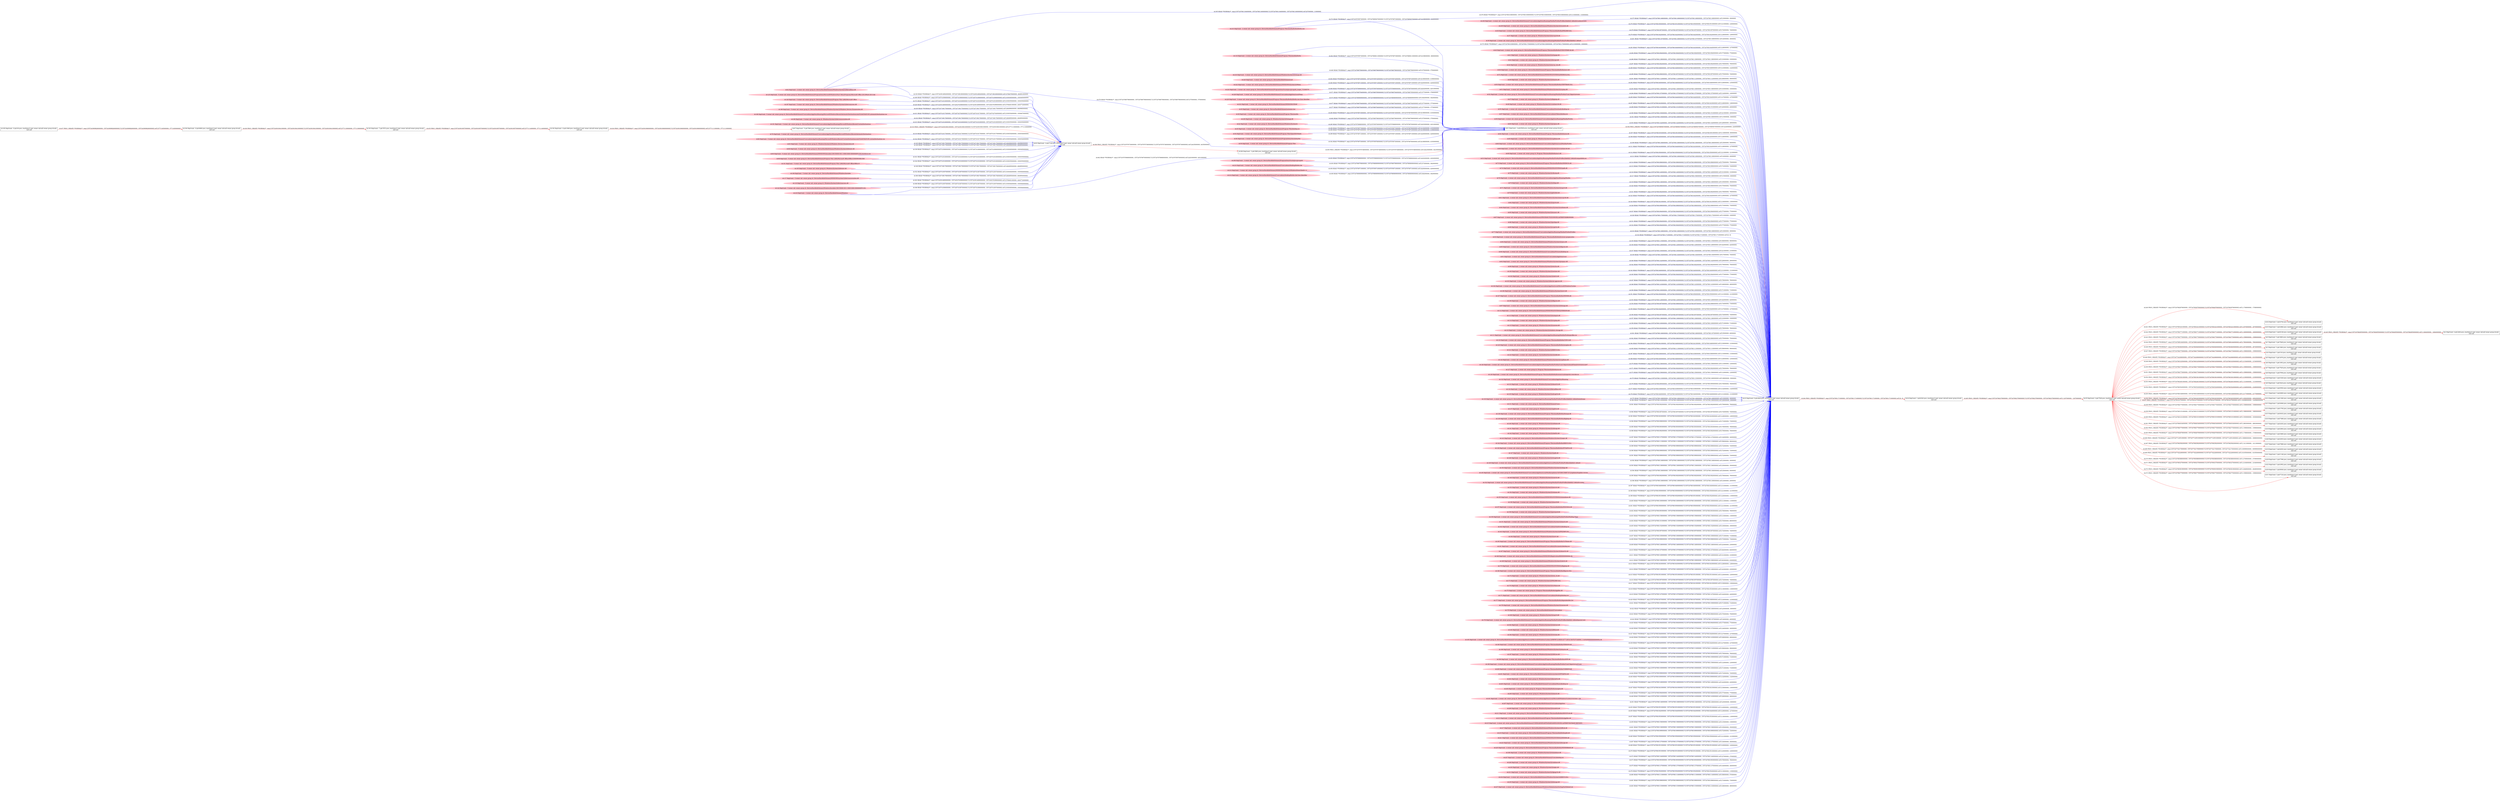 digraph  {
rankdir=LR
"25"[color=black,label="id:25 HopCount: 2 pid:7528 proc_starttime:0 cmd: owner uid:null owner group id:null,\n null null", shape=box,style=solid];
"32"[color=black,label="id:32 HopCount: 3 pid:4744 proc_starttime:0 cmd: owner uid:null owner group id:null,\n null null", shape=box,style=solid];
"25" -> "32" [id=240,__obj="PROC_CREATE"color=red,label="id:240 PROC_CREATE **NORMAL**  seqs:[1557247682879000000, 1557247682879000000] T:[1557247682879000000, 1557247682879000000] relT:[-1708000000, -1708000000]",style=solid];
"33"[color=black,label="id:33 HopCount: 3 pid:2984 proc_starttime:0 cmd: owner uid:null owner group id:null,\n null null", shape=box,style=solid];
"25" -> "33" [id=241,__obj="PROC_CREATE"color=red,label="id:241 PROC_CREATE **NORMAL**  seqs:[1557247683241000000, 1557247683241000000] T:[1557247683241000000, 1557247683241000000] relT:[-2070000000, -2070000000]",style=solid];
"34"[color=black,label="id:34 HopCount: 3 pid:6128 proc_starttime:0 cmd: owner uid:null owner group id:null,\n null null", shape=box,style=solid];
"25" -> "34" [id=242,__obj="PROC_CREATE"color=red,label="id:242 PROC_CREATE **NORMAL**  seqs:[1557247682771000000, 1557247682771000000] T:[1557247682771000000, 1557247682771000000] relT:[-1600000000, -1600000000]",style=solid];
"0"[color=black,label="id:0 HopCount: 3 pid:3892 proc_starttime:0 cmd: owner uid:null owner group id:null,\n null null", shape=box,style=solid];
"25" -> "0" [id=243,__obj="PROC_CREATE"color=red,label="id:243 PROC_CREATE **NORMAL**  seqs:[1557247682770000000, 1557247682770000000] T:[1557247682770000000, 1557247682770000000] relT:[-1599000000, -1599000000]",style=solid];
"1"[color=black,label="id:1 HopCount: 3 pid:7848 proc_starttime:0 cmd: owner uid:null owner group id:null,\n null null", shape=box,style=solid];
"25" -> "1" [id=244,__obj="PROC_CREATE"color=red,label="id:244 PROC_CREATE **NORMAL**  seqs:[1557247689164000000, 1557247689164000000] T:[1557247689164000000, 1557247689164000000] relT:[-7993000000, -7993000000]",style=solid];
"2"[color=black,label="id:2 HopCount: 4 pid:2404 proc_starttime:0 cmd: owner uid:null owner group id:null,\n null null", shape=box,style=solid];
"34" -> "2" [id=245,__obj="PROC_CREATE"color=red,label="id:245 PROC_CREATE **NORMAL**  seqs:[1557247682855000000, 1557247682855000000] T:[1557247682855000000, 1557247682855000000] relT:[-1684000000, -1684000000]",style=solid];
"3"[color=black,label="id:3 HopCount: 3 pid:1864 proc_starttime:0 cmd: owner uid:null owner group id:null,\n null null", shape=box,style=solid];
"25" -> "3" [id=246,__obj="PROC_CREATE"color=red,label="id:246 PROC_CREATE **NORMAL**  seqs:[1557247683845000000, 1557247683845000000] T:[1557247683845000000, 1557247683845000000] relT:[-2674000000, -2674000000]",style=solid];
"4"[color=black,label="id:4 HopCount: 3 pid:316 proc_starttime:0 cmd: owner uid:null owner group id:null,\n null null", shape=box,style=solid];
"25" -> "4" [id=247,__obj="PROC_CREATE"color=red,label="id:247 PROC_CREATE **NORMAL**  seqs:[1557247682770000000, 1557247682770000000] T:[1557247682770000000, 1557247682770000000] relT:[-1599000000, -1599000000]",style=solid];
"5"[color=black,label="id:5 HopCount: 3 pid:3476 proc_starttime:0 cmd: owner uid:null owner group id:null,\n null null", shape=box,style=solid];
"25" -> "5" [id=248,__obj="PROC_CREATE"color=red,label="id:248 PROC_CREATE **NORMAL**  seqs:[1557247742206000000, 1557247742206000000] T:[1557247742206000000, 1557247742206000000] relT:[-61035000000, -61035000000]",style=solid];
"6"[color=black,label="id:6 HopCount: 3 pid:1852 proc_starttime:0 cmd: owner uid:null owner group id:null,\n null null", shape=box,style=solid];
"25" -> "6" [id=249,__obj="PROC_CREATE"color=red,label="id:249 PROC_CREATE **NORMAL**  seqs:[1557247683325000000, 1557247683325000000] T:[1557247683325000000, 1557247683325000000] relT:[-2154000000, -2154000000]",style=solid];
"7"[color=black,label="id:7 HopCount: 3 pid:7520 proc_starttime:0 cmd: owner uid:null owner group id:null,\n null null", shape=box,style=solid];
"25" -> "7" [id=250,__obj="PROC_CREATE"color=red,label="id:250 PROC_CREATE **NORMAL**  seqs:[1557247682770000000, 1557247682770000000] T:[1557247682770000000, 1557247682770000000] relT:[-1599000000, -1599000000]",style=solid];
"8"[color=black,label="id:8 HopCount: 3 pid:5788 proc_starttime:0 cmd: owner uid:null owner group id:null,\n null null", shape=box,style=solid];
"25" -> "8" [id=251,__obj="PROC_CREATE"color=red,label="id:251 PROC_CREATE **NORMAL**  seqs:[1557247682770000000, 1557247682770000000] T:[1557247682770000000, 1557247682770000000] relT:[-1599000000, -1599000000]",style=solid];
"28"[color=black,label="id:28 HopCount: 3 pid:3320 proc_starttime:0 cmd: owner uid:null owner group id:null,\n null null", shape=box,style=solid];
"25" -> "28" [id=252,__obj="PROC_CREATE"color=red,label="id:252 PROC_CREATE **NORMAL**  seqs:[1557247683361000000, 1557247683361000000] T:[1557247683361000000, 1557247683361000000] relT:[-2190000000, -2190000000]",style=solid];
"9"[color=black,label="id:9 HopCount: 3 pid:5424 proc_starttime:0 cmd: owner uid:null owner group id:null,\n null null", shape=box,style=solid];
"25" -> "9" [id=253,__obj="PROC_CREATE"color=red,label="id:253 PROC_CREATE **NORMAL**  seqs:[1557247682481000000, 1557247682481000000] T:[1557247682481000000, 1557247682481000000] relT:[-1310000000, -1310000000]",style=solid];
"10"[color=black,label="id:10 HopCount: 3 pid:5552 proc_starttime:0 cmd: owner uid:null owner group id:null,\n null null", shape=box,style=solid];
"25" -> "10" [id=254,__obj="PROC_CREATE"color=red,label="id:254 PROC_CREATE **NORMAL**  seqs:[1557247683520000000, 1557247683520000000] T:[1557247683520000000, 1557247683520000000] relT:[-2349000000, -2349000000]",style=solid];
"11"[color=black,label="id:11 HopCount: 3 pid:6900 proc_starttime:0 cmd: owner uid:null owner group id:null,\n null null", shape=box,style=solid];
"25" -> "11" [id=255,__obj="PROC_CREATE"color=red,label="id:255 PROC_CREATE **NORMAL**  seqs:[1557247683348000000, 1557247683348000000] T:[1557247683348000000, 1557247683348000000] relT:[-2177000000, -2177000000]",style=solid];
"12"[color=black,label="id:12 HopCount: 3 pid:1360 proc_starttime:0 cmd: owner uid:null owner group id:null,\n null null", shape=box,style=solid];
"25" -> "12" [id=256,__obj="PROC_CREATE"color=red,label="id:256 PROC_CREATE **NORMAL**  seqs:[1557247683263000000, 1557247683263000000] T:[1557247683263000000, 1557247683263000000] relT:[-2092000000, -2092000000]",style=solid];
"13"[color=black,label="id:13 HopCount: 3 pid:4848 proc_starttime:0 cmd: owner uid:null owner group id:null,\n null null", shape=box,style=solid];
"25" -> "13" [id=257,__obj="PROC_CREATE"color=red,label="id:257 PROC_CREATE **NORMAL**  seqs:[1557247803237000000, 1557247803237000000] T:[1557247803237000000, 1557247803237000000] relT:[-122066000000, -122066000000]",style=solid];
"14"[color=black,label="id:14 HopCount: 3 pid:1700 proc_starttime:0 cmd: owner uid:null owner group id:null,\n null null", shape=box,style=solid];
"25" -> "14" [id=258,__obj="PROC_CREATE"color=red,label="id:258 PROC_CREATE **NORMAL**  seqs:[1557247682770000000, 1557247682770000000] T:[1557247682770000000, 1557247682770000000] relT:[-1599000000, -1599000000]",style=solid];
"15"[color=black,label="id:15 HopCount: 3 pid:6432 proc_starttime:0 cmd: owner uid:null owner group id:null,\n null null", shape=box,style=solid];
"25" -> "15" [id=259,__obj="PROC_CREATE"color=red,label="id:259 PROC_CREATE **NORMAL**  seqs:[1557247683151000000, 1557247683151000000] T:[1557247683151000000, 1557247683151000000] relT:[-1980000000, -1980000000]",style=solid];
"16"[color=black,label="id:16 HopCount: 3 pid:7488 proc_starttime:0 cmd: owner uid:null owner group id:null,\n null null", shape=box,style=solid];
"25" -> "16" [id=260,__obj="PROC_CREATE"color=red,label="id:260 PROC_CREATE **NORMAL**  seqs:[1557247683101000000, 1557247683101000000] T:[1557247683101000000, 1557247683101000000] relT:[-1930000000, -1930000000]",style=solid];
"17"[color=black,label="id:17 HopCount: 3 pid:4252 proc_starttime:0 cmd: owner uid:null owner group id:null,\n null null", shape=box,style=solid];
"25" -> "17" [id=261,__obj="PROC_CREATE"color=red,label="id:261 PROC_CREATE **NORMAL**  seqs:[1557247684034000000, 1557247684034000000] T:[1557247684034000000, 1557247684034000000] relT:[-2863000000, -2863000000]",style=solid];
"18"[color=black,label="id:18 HopCount: 3 pid:2804 proc_starttime:0 cmd: owner uid:null owner group id:null,\n null null", shape=box,style=solid];
"25" -> "18" [id=262,__obj="PROC_CREATE"color=red,label="id:262 PROC_CREATE **NORMAL**  seqs:[1557247682770000000, 1557247682770000000] T:[1557247682770000000, 1557247682770000000] relT:[-1599000000, -1599000000]",style=solid];
"20"[color=black,label="id:20 HopCount: 3 pid:3680 proc_starttime:0 cmd: owner uid:null owner group id:null,\n null null", shape=box,style=solid];
"25" -> "20" [id=263,__obj="PROC_CREATE"color=red,label="id:263 PROC_CREATE **NORMAL**  seqs:[1557247682879000000, 1557247682879000000] T:[1557247682879000000, 1557247682879000000] relT:[-1708000000, -1708000000]",style=solid];
"23"[color=black,label="id:23 HopCount: 0 pid:4920 proc_starttime:0 cmd: owner uid:null owner group id:null,\n null null", shape=box,style=solid];
"24"[color=black,label="id:24 HopCount: 1 pid:6320 proc_starttime:0 cmd: owner uid:null owner group id:null,\n null null", shape=box,style=solid];
"23" -> "24" [id=264,__obj="PROC_CREATE"color=red,label="id:264 PROC_CREATE **NORMAL**  seqs:[1557247681171000000, 1557247681171000000] T:[1557247681171000000, 1557247681171000000] relT:[0, 0]",style=solid];
"24" -> "25" [id=265,__obj="PROC_CREATE"color=red,label="id:265 PROC_CREATE **NORMAL**  seqs:[1557247682378000000, 1557247682378000000] T:[1557247682378000000, 1557247682378000000] relT:[-1207000000, -1207000000]",style=solid];
"26"[color=black,label="id:26 HopCount: 3 pid:2816 proc_starttime:0 cmd: owner uid:null owner group id:null,\n null null", shape=box,style=solid];
"25" -> "26" [id=266,__obj="PROC_CREATE"color=red,label="id:266 PROC_CREATE **NORMAL**  seqs:[1557247712051000000, 1557247712051000000] T:[1557247712051000000, 1557247712051000000] relT:[-30880000000, -30880000000]",style=solid];
"27"[color=black,label="id:27 HopCount: 3 pid:7888 proc_starttime:0 cmd: owner uid:null owner group id:null,\n null null", shape=box,style=solid];
"25" -> "27" [id=267,__obj="PROC_CREATE"color=red,label="id:267 PROC_CREATE **NORMAL**  seqs:[1557247682582000000, 1557247682582000000] T:[1557247682582000000, 1557247682582000000] relT:[-1411000000, -1411000000]",style=solid];
"19"[color=black,label="id:19 HopCount: 3 pid:4032 proc_starttime:0 cmd: owner uid:null owner group id:null,\n null null", shape=box,style=solid];
"25" -> "19" [id=268,__obj="PROC_CREATE"color=red,label="id:268 PROC_CREATE **NORMAL**  seqs:[1557247742170000000, 1557247742170000000] T:[1557247742170000000, 1557247742170000000] relT:[-60999000000, -60999000000]",style=solid];
"21"[color=black,label="id:21 HopCount: 3 pid:1148 proc_starttime:0 cmd: owner uid:null owner group id:null,\n null null", shape=box,style=solid];
"25" -> "21" [id=269,__obj="PROC_CREATE"color=red,label="id:269 PROC_CREATE **NORMAL**  seqs:[1557247742226000000, 1557247742226000000] T:[1557247742226000000, 1557247742226000000] relT:[-61055000000, -61055000000]",style=solid];
"29"[color=black,label="id:29 HopCount: 3 pid:7396 proc_starttime:0 cmd: owner uid:null owner group id:null,\n null null", shape=box,style=solid];
"25" -> "29" [id=270,__obj="PROC_CREATE"color=red,label="id:270 PROC_CREATE **NORMAL**  seqs:[1557247683880000000, 1557247683880000000] T:[1557247683880000000, 1557247683880000000] relT:[-2709000000, -2709000000]",style=solid];
"22"[color=black,label="id:22 HopCount: 3 pid:2952 proc_starttime:0 cmd: owner uid:null owner group id:null,\n null null", shape=box,style=solid];
"25" -> "22" [id=271,__obj="PROC_CREATE"color=red,label="id:271 PROC_CREATE **NORMAL**  seqs:[1557247683275000000, 1557247683275000000] T:[1557247683275000000, 1557247683275000000] relT:[-2104000000, -2104000000]",style=solid];
"30"[color=black,label="id:30 HopCount: 3 pid:8040 proc_starttime:0 cmd: owner uid:null owner group id:null,\n null null", shape=box,style=solid];
"25" -> "30" [id=272,__obj="PROC_CREATE"color=red,label="id:272 PROC_CREATE **NORMAL**  seqs:[1557247683819000000, 1557247683819000000] T:[1557247683819000000, 1557247683819000000] relT:[-2648000000, -2648000000]",style=solid];
"31"[color=black,label="id:31 HopCount: 3 pid:7124 proc_starttime:0 cmd: owner uid:null owner group id:null,\n null null", shape=box,style=solid];
"25" -> "31" [id=273,__obj="PROC_CREATE"color=red,label="id:273 PROC_CREATE **NORMAL**  seqs:[1557247682770000000, 1557247682770000000] T:[1557247682770000000, 1557247682770000000] relT:[-1599000000, -1599000000]",style=solid];
"233"[color=pink,label="id:233 HopCount: -2 owner uid: owner group id: /Device/HarddiskVolume2/Program Files/mozilla/firefox/firefox.exe ", shape=oval,style=filled];
"61"[color=black,label="id:61 HopCount: -2 pid:6548 proc_starttime:0 cmd: owner uid:null owner group id:null,\n null null", shape=box,style=solid];
"233" -> "61" [id=274,__obj="READ"color=blue,label="id:274 READ **NORMAL**  seqs:[1557247676973000000, 1557247680947000000] T:[1557247676973000000, 1557247680947000000] relT:[4198000000, 224000000]",style=solid];
"238"[color=pink,label="id:238 HopCount: -2 owner uid: owner group id: /Device/HarddiskVolume2/Users/admin/AppData/Roaming/Mozilla/Firefox/Profiles/lxkehh21.default/crashes/events ", shape=oval,style=filled];
"238" -> "23" [id=275,__obj="READ"color=blue,label="id:275 READ **NORMAL**  seqs:[1557247681168000000, 1557247681169000000] T:[1557247681168000000, 1557247681168000000] relT:[3000000, 3000000]",style=solid];
"239"[color=pink,label="id:239 HopCount: -2 owner uid: owner group id: /Device/HarddiskVolume2/Windows/System32/wsock32.dll ", shape=oval,style=filled];
"239" -> "23" [id=276,__obj="READ"color=blue,label="id:276 READ **NORMAL**  seqs:[1557247681050000000, 1557247681051000000] T:[1557247681050000000, 1557247681051000000] relT:[121000000, 120000000]",style=solid];
"35"[color=pink,label="id:35 HopCount: -3 owner uid: owner group id: /Device/HarddiskVolume2/autoexec.bat ", shape=oval,style=filled];
"35" -> "61" [id=277,__obj="READ"color=blue,label="id:277 READ **NORMAL**  seqs:[1557247680794000000, 1557247680794000000] T:[1557247680794000000, 1557247680794000000] relT:[377000000, 377000000]",style=solid];
"36"[color=pink,label="id:36 HopCount: -2 owner uid: owner group id: /Device/HarddiskVolume2/Program Files/mozilla/firefox/IPHLPAPI.DLL ", shape=oval,style=filled];
"36" -> "23" [id=278,__obj="READ"color=blue,label="id:278 READ **NORMAL**  seqs:[1557247681097000000, 1557247681097000000] T:[1557247681097000000, 1557247681097000000] relT:[74000000, 74000000]",style=solid];
"37"[color=pink,label="id:37 HopCount: -2 owner uid: owner group id: /Windows/System32/msvcp140.dll ", shape=oval,style=filled];
"37" -> "23" [id=279,__obj="READ"color=blue,label="id:279 READ **NORMAL**  seqs:[1557247681042000000, 1557247681042000000] T:[1557247681042000000, 1557247681042000000] relT:[129000000, 129000000]",style=solid];
"38"[color=pink,label="id:38 HopCount: -3 owner uid: owner group id: /Device/HarddiskVolume2/Program Files/mozilla ", shape=oval,style=filled];
"38" -> "61" [id=280,__obj="READ"color=blue,label="id:280 READ **NORMAL**  seqs:[1557247676973000000, 1557247676978000000] T:[1557247676973000000, 1557247676978000000] relT:[4198000000, 4193000000]",style=solid];
"39"[color=pink,label="id:39 HopCount: -2 owner uid: owner group id: /Device/HarddiskVolume2/Users/admin/AppData/Roaming/Mozilla/Firefox/Profiles/lxkehh21.default ", shape=oval,style=filled];
"39" -> "23" [id=281,__obj="READ"color=blue,label="id:281 READ **NORMAL**  seqs:[1557247681167000000, 1557247681168000000] T:[1557247681167000000, 1557247681168000000] relT:[4000000, 3000000]",style=solid];
"116"[color=pink,label="id:116 HopCount: -2 owner uid: owner group id: /Device/HarddiskVolume2/Program Files/mozilla/firefox ", shape=oval,style=filled];
"116" -> "61" [id=282,__obj="READ"color=blue,label="id:282 READ **NORMAL**  seqs:[1557247676973000000, 1557247680811000000] T:[1557247676973000000, 1557247680811000000] relT:[4198000000, 360000000]",style=solid];
"40"[color=pink,label="id:40 HopCount: -2 owner uid: owner group id: /Device/HarddiskVolume2/Program Files/mozilla/firefox/VCRUNTIME140.dll ", shape=oval,style=filled];
"40" -> "23" [id=283,__obj="READ"color=blue,label="id:283 READ **NORMAL**  seqs:[1557247681043000000, 1557247681044000000] T:[1557247681043000000, 1557247681044000000] relT:[128000000, 127000000]",style=solid];
"41"[color=pink,label="id:41 HopCount: -2 owner uid: owner group id: /Windows/System32/setupapi.dll ", shape=oval,style=filled];
"41" -> "23" [id=284,__obj="READ"color=blue,label="id:284 READ **NORMAL**  seqs:[1557247681094000000, 1557247681094000000] T:[1557247681094000000, 1557247681094000000] relT:[77000000, 77000000]",style=solid];
"42"[color=pink,label="id:42 HopCount: -3 owner uid: owner group id: /Device/HarddiskVolume2/Windows/System32 ", shape=oval,style=filled];
"42" -> "61" [id=285,__obj="READ"color=blue,label="id:285 READ **NORMAL**  seqs:[1557247676968000000, 1557247676970000000] T:[1557247676968000000, 1557247676970000000] relT:[4203000000, 4201000000]",style=solid];
"43"[color=pink,label="id:43 HopCount: -2 owner uid: owner group id: /Windows/System32/bcrypt.dll ", shape=oval,style=filled];
"43" -> "23" [id=286,__obj="READ"color=blue,label="id:286 READ **NORMAL**  seqs:[1557247681138000000, 1557247681138000000] T:[1557247681138000000, 1557247681138000000] relT:[33000000, 33000000]",style=solid];
"44"[color=pink,label="id:44 HopCount: -2 owner uid: owner group id: /Windows/System32/msvcp_win.dll ", shape=oval,style=filled];
"44" -> "23" [id=287,__obj="READ"color=blue,label="id:287 READ **NORMAL**  seqs:[1557247681092000000, 1557247681092000000] T:[1557247681092000000, 1557247681092000000] relT:[79000000, 79000000]",style=solid];
"45"[color=pink,label="id:45 HopCount: -3 owner uid: owner group id: /Device/HarddiskVolume2/Program Files/desktop.ini ", shape=oval,style=filled];
"45" -> "61" [id=288,__obj="READ"color=blue,label="id:288 READ **NORMAL**  seqs:[1557247676977000000, 1557247676978000000] T:[1557247676977000000, 1557247676978000000] relT:[4194000000, 4193000000]",style=solid];
"46"[color=pink,label="id:46 HopCount: -2 owner uid: owner group id: /Device/HarddiskVolume2/Program Files/mozilla/firefox/nss3.dll ", shape=oval,style=filled];
"46" -> "23" [id=289,__obj="READ"color=blue,label="id:289 READ **NORMAL**  seqs:[1557247681048000000, 1557247681049000000] T:[1557247681048000000, 1557247681049000000] relT:[123000000, 122000000]",style=solid];
"72"[color=pink,label="id:72 HopCount: -2 owner uid: owner group id: /Device/HarddiskVolume2/WINDOWS/SYSTEM32/MSIMG32.DLL ", shape=oval,style=filled];
"72" -> "23" [id=290,__obj="READ"color=blue,label="id:290 READ **NORMAL**  seqs:[1557247681096000000, 1557247681097000000] T:[1557247681096000000, 1557247681097000000] relT:[75000000, 74000000]",style=solid];
"49"[color=pink,label="id:49 HopCount: -2 owner uid: owner group id: /Windows/System32/ntmarta.dll ", shape=oval,style=filled];
"49" -> "23" [id=291,__obj="READ"color=blue,label="id:291 READ **NORMAL**  seqs:[1557247681112000000, 1557247681112000000] T:[1557247681112000000, 1557247681112000000] relT:[59000000, 59000000]",style=solid];
"50"[color=pink,label="id:50 HopCount: -2 owner uid: owner group id: /Device/HarddiskVolume2/Program Files/mozilla/firefox/CRYPTBASE.DLL ", shape=oval,style=filled];
"50" -> "23" [id=292,__obj="READ"color=blue,label="id:292 READ **NORMAL**  seqs:[1557247681045000000, 1557247681046000000] T:[1557247681045000000, 1557247681046000000] relT:[126000000, 125000000]",style=solid];
"51"[color=pink,label="id:51 HopCount: -2 owner uid: owner group id: /Device/HarddiskVolume2/Windows/System32/cryptsp.dll ", shape=oval,style=filled];
"51" -> "23" [id=293,__obj="READ"color=blue,label="id:293 READ **NORMAL**  seqs:[1557247681138000000, 1557247681138000000] T:[1557247681138000000, 1557247681138000000] relT:[33000000, 33000000]",style=solid];
"52"[color=pink,label="id:52 HopCount: -2 owner uid: owner group id: /Device/HarddiskVolume2/Users/admin/AppData/Roaming/Mozilla/Firefox/Crash Reports/events ", shape=oval,style=filled];
"52" -> "23" [id=294,__obj="READ"color=blue,label="id:294 READ **NORMAL**  seqs:[1557247681157000000, 1557247681157000000] T:[1557247681157000000, 1557247681157000000] relT:[14000000, 14000000]",style=solid];
"47"[color=pink,label="id:47 HopCount: -2 owner uid: owner group id: /Windows/System32/dbghelp.dll ", shape=oval,style=filled];
"47" -> "23" [id=295,__obj="READ"color=blue,label="id:295 READ **NORMAL**  seqs:[1557247681044000000, 1557247681044000000] T:[1557247681044000000, 1557247681044000000] relT:[127000000, 127000000]",style=solid];
"54"[color=pink,label="id:54 HopCount: -3 owner uid: owner group id: /Device/HarddiskVolume2/Program Files/OpenSSH-Win64 ", shape=oval,style=filled];
"54" -> "61" [id=296,__obj="READ"color=blue,label="id:296 READ **NORMAL**  seqs:[1557247676972000000, 1557247676972000000] T:[1557247676972000000, 1557247676972000000] relT:[4199000000, 4199000000]",style=solid];
"48"[color=pink,label="id:48 HopCount: -2 owner uid: owner group id: /Windows/System32/vcruntime140.dll ", shape=oval,style=filled];
"48" -> "23" [id=297,__obj="READ"color=blue,label="id:297 READ **NORMAL**  seqs:[1557247681043000000, 1557247681043000000] T:[1557247681043000000, 1557247681043000000] relT:[128000000, 128000000]",style=solid];
"55"[color=pink,label="id:55 HopCount: -2 owner uid: owner group id: /Device/HarddiskVolume2/Users/admin/Downloads/desktop.ini ", shape=oval,style=filled];
"55" -> "23" [id=298,__obj="READ"color=blue,label="id:298 READ **NORMAL**  seqs:[1557247681151000000, 1557247681151000000] T:[1557247681151000000, 1557247681151000000] relT:[20000000, 20000000]",style=solid];
"56"[color=pink,label="id:56 HopCount: -3 owner uid: owner group id: /Device/HarddiskVolume2/ProgramData/chocolatey/bin ", shape=oval,style=filled];
"56" -> "61" [id=299,__obj="READ"color=blue,label="id:299 READ **NORMAL**  seqs:[1557247676971000000, 1557247676971000000] T:[1557247676971000000, 1557247676971000000] relT:[4200000000, 4200000000]",style=solid];
"57"[color=pink,label="id:57 HopCount: -2 owner uid: owner group id: /Device/HarddiskVolume2/Users/admin/Videos/desktop.ini ", shape=oval,style=filled];
"57" -> "23" [id=300,__obj="READ"color=blue,label="id:300 READ **NORMAL**  seqs:[1557247681150000000, 1557247681151000000] T:[1557247681150000000, 1557247681151000000] relT:[21000000, 20000000]",style=solid];
"58"[color=pink,label="id:58 HopCount: -2 owner uid: owner group id: /Device/HarddiskVolume2/Users/admin/AppData/Roaming/Mozilla/Firefox ", shape=oval,style=filled];
"58" -> "23" [id=301,__obj="READ"color=blue,label="id:301 READ **NORMAL**  seqs:[1557247681156000000, 1557247681168000000] T:[1557247681156000000, 1557247681168000000] relT:[15000000, 3000000]",style=solid];
"59"[color=pink,label="id:59 HopCount: -3 owner uid: owner group id: /Device/HarddiskVolume2/Program Files ", shape=oval,style=filled];
"59" -> "61" [id=302,__obj="READ"color=blue,label="id:302 READ **NORMAL**  seqs:[1557247676973000000, 1557247676978000000] T:[1557247676973000000, 1557247676978000000] relT:[4198000000, 4193000000]",style=solid];
"60"[color=pink,label="id:60 HopCount: -2 owner uid: owner group id: /Windows/System32/propsys.dll ", shape=oval,style=filled];
"60" -> "23" [id=303,__obj="READ"color=blue,label="id:303 READ **NORMAL**  seqs:[1557247681142000000, 1557247681142000000] T:[1557247681142000000, 1557247681142000000] relT:[29000000, 29000000]",style=solid];
"61" -> "23" [id=304,__obj="PROC_CREATE"color=red,label="id:304 PROC_CREATE **NORMAL**  seqs:[1557247680947000000, 1557247680947000000] T:[1557247680947000000, 1557247680947000000] relT:[224000000, 224000000]",style=solid];
"62"[color=pink,label="id:62 HopCount: -2 owner uid: owner group id: /Device/HarddiskVolume2/Windows/System32/KernelBase.dll ", shape=oval,style=filled];
"62" -> "23" [id=305,__obj="READ"color=blue,label="id:305 READ **NORMAL**  seqs:[1557247681104000000, 1557247681160000000] T:[1557247681104000000, 1557247681160000000] relT:[67000000, 11000000]",style=solid];
"63"[color=black,label="id:63 HopCount: -4 pid:7144 proc_starttime:0 cmd: owner uid:null owner group id:null,\n null null", shape=box,style=solid];
"206"[color=black,label="id:206 HopCount: -3 pid:3960 proc_starttime:0 cmd: owner uid:null owner group id:null,\n null null", shape=box,style=solid];
"63" -> "206" [id=306,__obj="PROC_CREATE"color=red,label="id:306 PROC_CREATE **NORMAL**  seqs:[1557247676736000000, 1557247676736000000] T:[1557247676736000000, 1557247676736000000] relT:[4435000000, 4435000000]",style=solid];
"64"[color=pink,label="id:64 HopCount: -2 owner uid: owner group id: /Device/HarddiskVolume2/Program Files/mozilla/firefox/xul.dll ", shape=oval,style=filled];
"64" -> "23" [id=307,__obj="READ"color=blue,label="id:307 READ **NORMAL**  seqs:[1557247681053000000, 1557247681091000000] T:[1557247681053000000, 1557247681091000000] relT:[118000000, 80000000]",style=solid];
"65"[color=pink,label="id:65 HopCount: -2 owner uid: owner group id: /Windows/System32/cryptbase.dll ", shape=oval,style=filled];
"65" -> "23" [id=308,__obj="READ"color=blue,label="id:308 READ **NORMAL**  seqs:[1557247681045000000, 1557247681045000000] T:[1557247681045000000, 1557247681045000000] relT:[126000000, 126000000]",style=solid];
"66"[color=pink,label="id:66 HopCount: -2 owner uid: owner group id: /Device/HarddiskVolume2/Users/admin/AppData/Local/Mozilla/Firefox ", shape=oval,style=filled];
"66" -> "23" [id=309,__obj="READ"color=blue,label="id:309 READ **NORMAL**  seqs:[1557247681166000000, 1557247681166000000] T:[1557247681166000000, 1557247681166000000] relT:[5000000, 5000000]",style=solid];
"67"[color=black,label="id:67 HopCount: -5 pid:7864 proc_starttime:0 cmd: owner uid:null owner group id:null,\n null null", shape=box,style=solid];
"67" -> "63" [id=310,__obj="PROC_CREATE"color=red,label="id:310 PROC_CREATE **NORMAL**  seqs:[1557243910061000000, 1557243910061000000] T:[1557243910061000000, 1557243910061000000] relT:[3771110000000, 3771110000000]",style=solid];
"68"[color=pink,label="id:68 HopCount: -2 owner uid: owner group id: /Device/HarddiskVolume2/Windows/System32/vcruntime140.dll ", shape=oval,style=filled];
"68" -> "23" [id=311,__obj="READ"color=blue,label="id:311 READ **NORMAL**  seqs:[1557247681043000000, 1557247681044000000] T:[1557247681043000000, 1557247681044000000] relT:[128000000, 127000000]",style=solid];
"69"[color=pink,label="id:69 HopCount: -2 owner uid: owner group id: /Program Files/mozilla/firefox/nss3.dll ", shape=oval,style=filled];
"69" -> "23" [id=312,__obj="READ"color=blue,label="id:312 READ **NORMAL**  seqs:[1557247681050000000, 1557247681050000000] T:[1557247681050000000, 1557247681050000000] relT:[121000000, 121000000]",style=solid];
"53"[color=pink,label="id:53 HopCount: -2 owner uid: owner group id: /Device/HarddiskVolume2/Users/admin/AppData/Roaming/Mozilla/Firefox/Profiles/lxkehh21.default/compatibility.ini ", shape=oval,style=filled];
"53" -> "23" [id=313,__obj="READ"color=blue,label="id:313 READ **NORMAL**  seqs:[1557247681169000000, 1557247681169000000] T:[1557247681169000000, 1557247681169000000] relT:[2000000, 2000000]",style=solid];
"73"[color=pink,label="id:73 HopCount: -2 owner uid: owner group id: /Device/HarddiskVolume2/Program Files/mozilla/firefox/MSIMG32.dll ", shape=oval,style=filled];
"73" -> "23" [id=314,__obj="READ"color=blue,label="id:314 READ **NORMAL**  seqs:[1557247681096000000, 1557247681096000000] T:[1557247681096000000, 1557247681096000000] relT:[75000000, 75000000]",style=solid];
"74"[color=pink,label="id:74 HopCount: -2 owner uid: owner group id: /Device/HarddiskVolume2/WINDOWS/SYSTEM32/pdh.dll ", shape=oval,style=filled];
"74" -> "23" [id=315,__obj="READ"color=blue,label="id:315 READ **NORMAL**  seqs:[1557247681099000000, 1557247681099000000] T:[1557247681099000000, 1557247681099000000] relT:[72000000, 72000000]",style=solid];
"75"[color=pink,label="id:75 HopCount: -2 owner uid: owner group id: /Windows/System32/clbcatq.dll ", shape=oval,style=filled];
"75" -> "23" [id=316,__obj="READ"color=blue,label="id:316 READ **NORMAL**  seqs:[1557247681140000000, 1557247681140000000] T:[1557247681140000000, 1557247681140000000] relT:[31000000, 31000000]",style=solid];
"76"[color=pink,label="id:76 HopCount: -2 owner uid: owner group id: /Device/HarddiskVolume2/Users/admin/AppData/Roaming/Mozilla ", shape=oval,style=filled];
"76" -> "23" [id=317,__obj="READ"color=blue,label="id:317 READ **NORMAL**  seqs:[1557247681156000000, 1557247681168000000] T:[1557247681156000000, 1557247681168000000] relT:[15000000, 3000000]",style=solid];
"70"[color=pink,label="id:70 HopCount: -2 owner uid: owner group id: /Windows/System32/cldapi.dll ", shape=oval,style=filled];
"70" -> "23" [id=318,__obj="READ"color=blue,label="id:318 READ **NORMAL**  seqs:[1557247681136000000, 1557247681136000000] T:[1557247681136000000, 1557247681136000000] relT:[35000000, 35000000]",style=solid];
"78"[color=pink,label="id:78 HopCount: -5 owner uid: owner group id: /Device/HarddiskVolume2/Users/admin/AppData/Roaming/Microsoft/Windows/Recent/AutomaticDestinations ", shape=oval,style=filled];
"78" -> "63" [id=319,__obj="READ"color=blue,label="id:319 READ **NORMAL**  seqs:[1557245741817000000, 1557245741817000000] T:[1557245741817000000, 1557245741817000000] relT:[1939354000000, 1939354000000]",style=solid];
"71"[color=pink,label="id:71 HopCount: -2 owner uid: owner group id: /Device/HarddiskVolume2/Windows/System32/usp10.dll ", shape=oval,style=filled];
"71" -> "23" [id=320,__obj="READ"color=blue,label="id:320 READ **NORMAL**  seqs:[1557247681096000000, 1557247681096000000] T:[1557247681096000000, 1557247681096000000] relT:[75000000, 75000000]",style=solid];
"79"[color=pink,label="id:79 HopCount: -2 owner uid: owner group id: /Windows/System32/gdi32full.dll ", shape=oval,style=filled];
"79" -> "23" [id=321,__obj="READ"color=blue,label="id:321 READ **NORMAL**  seqs:[1557247681092000000, 1557247681092000000] T:[1557247681092000000, 1557247681092000000] relT:[79000000, 79000000]",style=solid];
"80"[color=pink,label="id:80 HopCount: -5 owner uid: owner group id: /Device/HarddiskVolume2/Users/admin/AppData/Roaming/Microsoft/Windows/Recent/CustomDestinations/a4a5324453625195.customDestinations-ms ", shape=oval,style=filled];
"80" -> "63" [id=322,__obj="READ"color=blue,label="id:322 READ **NORMAL**  seqs:[1557245741817000000, 1557245741817000000] T:[1557245741817000000, 1557245741817000000] relT:[1939354000000, 1939354000000]",style=solid];
"81"[color=pink,label="id:81 HopCount: -2 owner uid: owner group id: /Device/HarddiskVolume2/Windows/System32/msvcp140.dll ", shape=oval,style=filled];
"81" -> "23" [id=323,__obj="READ"color=blue,label="id:323 READ **NORMAL**  seqs:[1557247681042000000, 1557247681044000000] T:[1557247681042000000, 1557247681044000000] relT:[129000000, 127000000]",style=solid];
"82"[color=pink,label="id:82 HopCount: -2 owner uid: owner group id: /Windows/System32/rpcrt4.dll ", shape=oval,style=filled];
"82" -> "23" [id=324,__obj="READ"color=blue,label="id:324 READ **NORMAL**  seqs:[1557247681041000000, 1557247681041000000] T:[1557247681041000000, 1557247681041000000] relT:[130000000, 130000000]",style=solid];
"83"[color=pink,label="id:83 HopCount: -5 owner uid: owner group id: /Windows/System32/Windows.Devices.Enumeration.dll ", shape=oval,style=filled];
"83" -> "63" [id=325,__obj="READ"color=blue,label="id:325 READ **NORMAL**  seqs:[1557247196175000000, 1557247196175000000] T:[1557247196175000000, 1557247196175000000] relT:[484996000000, 484996000000]",style=solid];
"84"[color=pink,label="id:84 HopCount: -2 owner uid: owner group id: /Device/HarddiskVolume2/Windows/System32/uxtheme.dll ", shape=oval,style=filled];
"84" -> "23" [id=326,__obj="READ"color=blue,label="id:326 READ **NORMAL**  seqs:[1557247681098000000, 1557247681098000000] T:[1557247681098000000, 1557247681098000000] relT:[73000000, 73000000]",style=solid];
"85"[color=pink,label="id:85 HopCount: -2 owner uid: owner group id: /Windows/System32/msasn1.dll ", shape=oval,style=filled];
"85" -> "23" [id=327,__obj="READ"color=blue,label="id:327 READ **NORMAL**  seqs:[1557247681094000000, 1557247681094000000] T:[1557247681094000000, 1557247681094000000] relT:[77000000, 77000000]",style=solid];
"86"[color=pink,label="id:86 HopCount: -5 owner uid: owner group id: /Device/HarddiskVolume2/Windows/System32/biwinrt.dll ", shape=oval,style=filled];
"86" -> "63" [id=328,__obj="READ"color=blue,label="id:328 READ **NORMAL**  seqs:[1557247196175000000, 1557247196176000000] T:[1557247196175000000, 1557247196176000000] relT:[484996000000, 484995000000]",style=solid];
"87"[color=pink,label="id:87 HopCount: -2 owner uid: owner group id: /Device/HarddiskVolume2/PROGRAM FILES/MOZILLA/FIREFOX/BROWSER ", shape=oval,style=filled];
"87" -> "23" [id=329,__obj="READ"color=blue,label="id:329 READ **NORMAL**  seqs:[1557247681170000000, 1557247681170000000] T:[1557247681170000000, 1557247681170000000] relT:[1000000, 1000000]",style=solid];
"62" -> "63" [id=330,__obj="READ"color=blue,label="id:330 READ **NORMAL**  seqs:[1557243914692000000, 1557247196180000000] T:[1557243914692000000, 1557247196180000000] relT:[3766479000000, 484991000000]",style=solid];
"88"[color=pink,label="id:88 HopCount: -2 owner uid: owner group id: /Windows/System32/profapi.dll ", shape=oval,style=filled];
"88" -> "23" [id=331,__obj="READ"color=blue,label="id:331 READ **NORMAL**  seqs:[1557247681094000000, 1557247681094000000] T:[1557247681094000000, 1557247681094000000] relT:[77000000, 77000000]",style=solid];
"89"[color=pink,label="id:89 HopCount: -2 owner uid: owner group id: /Windows/System32/crypt32.dll ", shape=oval,style=filled];
"89" -> "23" [id=332,__obj="READ"color=blue,label="id:332 READ **NORMAL**  seqs:[1557247681094000000, 1557247681094000000] T:[1557247681094000000, 1557247681094000000] relT:[77000000, 77000000]",style=solid];
"77"[color=pink,label="id:77 HopCount: -2 owner uid: owner group id: /Device/HarddiskVolume2/Users/admin/AppData/Roaming/Mozilla/Firefox/Profiles ", shape=oval,style=filled];
"77" -> "23" [id=333,__obj="READ"color=blue,label="id:333 READ **NORMAL**  seqs:[1557247681168000000, 1557247681168000000] T:[1557247681168000000, 1557247681168000000] relT:[3000000, 3000000]",style=solid];
"93"[color=pink,label="id:93 HopCount: -2 owner uid: owner group id: /Device/HarddiskVolume2/Program Files/mozilla/firefox/browser/.purgecaches ", shape=oval,style=filled];
"93" -> "23" [id=334,__obj="READ"color=blue,label="id:334 READ **NORMAL**  seqs:[1557247681171000000, 1557247681171000000] T:[1557247681171000000, 1557247681171000000] relT:[0, 0]",style=solid];
"94"[color=pink,label="id:94 HopCount: -2 owner uid: owner group id: /Device/HarddiskVolume2/Windows/System32/rpcss.dll ", shape=oval,style=filled];
"94" -> "23" [id=335,__obj="READ"color=blue,label="id:335 READ **NORMAL**  seqs:[1557247681115000000, 1557247681115000000] T:[1557247681115000000, 1557247681115000000] relT:[56000000, 56000000]",style=solid];
"95"[color=pink,label="id:95 HopCount: -2 owner uid: owner group id: /Device/HarddiskVolume2/Windows/System32/dbgcore.dll ", shape=oval,style=filled];
"95" -> "23" [id=336,__obj="READ"color=blue,label="id:336 READ **NORMAL**  seqs:[1557247681129000000, 1557247681129000000] T:[1557247681129000000, 1557247681129000000] relT:[42000000, 42000000]",style=solid];
"96"[color=pink,label="id:96 HopCount: -2 owner uid: owner group id: /Device/HarddiskVolume2/Users/admin/Pictures/desktop.ini ", shape=oval,style=filled];
"96" -> "23" [id=337,__obj="READ"color=blue,label="id:337 READ **NORMAL**  seqs:[1557247681150000000, 1557247681150000000] T:[1557247681150000000, 1557247681150000000] relT:[21000000, 21000000]",style=solid];
"90"[color=pink,label="id:90 HopCount: -5 owner uid: owner group id: /Device/HarddiskVolume2/WINDOWS/Installer/{90150000-0011-0000-0000-0000000FF1CE}/wordicon.exe ", shape=oval,style=filled];
"90" -> "63" [id=338,__obj="READ"color=blue,label="id:338 READ **NORMAL**  seqs:[1557245741806000000, 1557245741806000000] T:[1557245741806000000, 1557245741806000000] relT:[1939365000000, 1939365000000]",style=solid];
"91"[color=pink,label="id:91 HopCount: -2 owner uid: owner group id: /Device/HarddiskVolume2/Users/admin/AppData/Local ", shape=oval,style=filled];
"91" -> "23" [id=339,__obj="READ"color=blue,label="id:339 READ **NORMAL**  seqs:[1557247681164000000, 1557247681164000000] T:[1557247681164000000, 1557247681164000000] relT:[7000000, 7000000]",style=solid];
"92"[color=pink,label="id:92 HopCount: -2 owner uid: owner group id: /Device/HarddiskVolume2/Windows/System32/propsys.dll ", shape=oval,style=filled];
"92" -> "23" [id=340,__obj="READ"color=blue,label="id:340 READ **NORMAL**  seqs:[1557247681142000000, 1557247681142000000] T:[1557247681142000000, 1557247681142000000] relT:[29000000, 29000000]",style=solid];
"98"[color=pink,label="id:98 HopCount: -5 owner uid: owner group id: /Device/HarddiskVolume2/Program Files (x86)/Microsoft Office/Office15/WINWORD.EXE ", shape=oval,style=filled];
"98" -> "63" [id=341,__obj="READ"color=blue,label="id:341 READ **NORMAL**  seqs:[1557245741816000000, 1557245741816000000] T:[1557245741816000000, 1557245741816000000] relT:[1939355000000, 1939355000000]",style=solid];
"99"[color=pink,label="id:99 HopCount: -2 owner uid: owner group id: /Windows/System32/win32u.dll ", shape=oval,style=filled];
"99" -> "23" [id=342,__obj="READ"color=blue,label="id:342 READ **NORMAL**  seqs:[1557247681092000000, 1557247681092000000] T:[1557247681092000000, 1557247681092000000] relT:[79000000, 79000000]",style=solid];
"100"[color=pink,label="id:100 HopCount: -2 owner uid: owner group id: /Windows/System32/sechost.dll ", shape=oval,style=filled];
"100" -> "23" [id=343,__obj="READ"color=blue,label="id:343 READ **NORMAL**  seqs:[1557247681040000000, 1557247681040000000] T:[1557247681040000000, 1557247681040000000] relT:[131000000, 131000000]",style=solid];
"101"[color=pink,label="id:101 HopCount: -5 owner uid: owner group id: /Device/HarddiskVolume2/Program Files (x86)/Microsoft Office/Office15 ", shape=oval,style=filled];
"101" -> "63" [id=344,__obj="READ"color=blue,label="id:344 READ **NORMAL**  seqs:[1557245741816000000, 1557245741816000000] T:[1557245741816000000, 1557245741816000000] relT:[1939355000000, 1939355000000]",style=solid];
"102"[color=pink,label="id:102 HopCount: -2 owner uid: owner group id: /Windows/System32/ole32.dll ", shape=oval,style=filled];
"102" -> "23" [id=345,__obj="READ"color=blue,label="id:345 READ **NORMAL**  seqs:[1557247681094000000, 1557247681094000000] T:[1557247681094000000, 1557247681094000000] relT:[77000000, 77000000]",style=solid];
"218"[color=pink,label="id:218 HopCount: -3 owner uid: owner group id: /Device/HarddiskVolume2/Windows ", shape=oval,style=filled];
"218" -> "63" [id=346,__obj="READ"color=blue,label="id:346 READ **NORMAL**  seqs:[1557245741806000000, 1557245741807000000] T:[1557245741806000000, 1557245741807000000] relT:[1939365000000, 1939364000000]",style=solid];
"103"[color=pink,label="id:103 HopCount: -2 owner uid: owner group id: /Windows/System32/kernel.appcore.dll ", shape=oval,style=filled];
"103" -> "23" [id=347,__obj="READ"color=blue,label="id:347 READ **NORMAL**  seqs:[1557247681093000000, 1557247681093000000] T:[1557247681093000000, 1557247681093000000] relT:[78000000, 78000000]",style=solid];
"104"[color=pink,label="id:104 HopCount: -2 owner uid: owner group id: /Device/HarddiskVolume2/Users/admin/AppData/Local/Microsoft/Windows/Caches ", shape=oval,style=filled];
"104" -> "23" [id=348,__obj="READ"color=blue,label="id:348 READ **NORMAL**  seqs:[1557247681143000000, 1557247681143000000] T:[1557247681143000000, 1557247681143000000] relT:[28000000, 28000000]",style=solid];
"105"[color=pink,label="id:105 HopCount: -5 owner uid: owner group id: /Windows/System32/biwinrt.dll ", shape=oval,style=filled];
"105" -> "63" [id=349,__obj="READ"color=blue,label="id:349 READ **NORMAL**  seqs:[1557247196176000000, 1557247196176000000] T:[1557247196176000000, 1557247196176000000] relT:[484995000000, 484995000000]",style=solid];
"106"[color=pink,label="id:106 HopCount: -2 owner uid: owner group id: /Device/HarddiskVolume2/Windows/System32/avrt.dll ", shape=oval,style=filled];
"106" -> "23" [id=350,__obj="READ"color=blue,label="id:350 READ **NORMAL**  seqs:[1557247681100000000, 1557247681100000000] T:[1557247681100000000, 1557247681100000000] relT:[71000000, 71000000]",style=solid];
"107"[color=pink,label="id:107 HopCount: -2 owner uid: owner group id: /Device/HarddiskVolume2/Program Files/mozilla/firefox/WINMM.dll ", shape=oval,style=filled];
"107" -> "23" [id=351,__obj="READ"color=blue,label="id:351 READ **NORMAL**  seqs:[1557247681050000000, 1557247681050000000] T:[1557247681050000000, 1557247681050000000] relT:[121000000, 121000000]",style=solid];
"108"[color=pink,label="id:108 HopCount: -5 owner uid: owner group id: /Device/HarddiskVolume2/Windows/Installer ", shape=oval,style=filled];
"108" -> "63" [id=352,__obj="READ"color=blue,label="id:352 READ **NORMAL**  seqs:[1557245741807000000, 1557245741807000000] T:[1557245741807000000, 1557245741807000000] relT:[1939364000000, 1939364000000]",style=solid];
"109"[color=pink,label="id:109 HopCount: -2 owner uid: owner group id: /Windows/System32/dbgcore.dll ", shape=oval,style=filled];
"109" -> "23" [id=353,__obj="READ"color=blue,label="id:353 READ **NORMAL**  seqs:[1557247681129000000, 1557247681129000000] T:[1557247681129000000, 1557247681129000000] relT:[42000000, 42000000]",style=solid];
"97"[color=pink,label="id:97 HopCount: -2 owner uid: owner group id: /Device/HarddiskVolume2/Windows/System32/dwmapi.dll ", shape=oval,style=filled];
"97" -> "23" [id=354,__obj="READ"color=blue,label="id:354 READ **NORMAL**  seqs:[1557247681097000000, 1557247681098000000] T:[1557247681097000000, 1557247681098000000] relT:[74000000, 73000000]",style=solid];
"112"[color=pink,label="id:112 HopCount: -2 owner uid: owner group id: /Device/HarddiskVolume2/WINDOWS/SYSTEM32/VERSION.dll ", shape=oval,style=filled];
"112" -> "23" [id=355,__obj="READ"color=blue,label="id:355 READ **NORMAL**  seqs:[1557247681044000000, 1557247681044000000] T:[1557247681044000000, 1557247681044000000] relT:[127000000, 127000000]",style=solid];
"113"[color=pink,label="id:113 HopCount: -2 owner uid: owner group id: /Windows/System32/msimg32.dll ", shape=oval,style=filled];
"113" -> "23" [id=356,__obj="READ"color=blue,label="id:356 READ **NORMAL**  seqs:[1557247681097000000, 1557247681097000000] T:[1557247681097000000, 1557247681097000000] relT:[74000000, 74000000]",style=solid];
"114"[color=pink,label="id:114 HopCount: -2 owner uid: owner group id: /Windows/System32/cryptsp.dll ", shape=oval,style=filled];
"114" -> "23" [id=357,__obj="READ"color=blue,label="id:357 READ **NORMAL**  seqs:[1557247681138000000, 1557247681138000000] T:[1557247681138000000, 1557247681138000000] relT:[33000000, 33000000]",style=solid];
"115"[color=pink,label="id:115 HopCount: -2 owner uid: owner group id: /Windows/System32/userenv.dll ", shape=oval,style=filled];
"115" -> "23" [id=358,__obj="READ"color=blue,label="id:358 READ **NORMAL**  seqs:[1557247681100000000, 1557247681100000000] T:[1557247681100000000, 1557247681100000000] relT:[71000000, 71000000]",style=solid];
"110"[color=pink,label="id:110 HopCount: -2 owner uid: owner group id: /Windows/System32/windows.storage.dll ", shape=oval,style=filled];
"110" -> "23" [id=359,__obj="READ"color=blue,label="id:359 READ **NORMAL**  seqs:[1557247681093000000, 1557247681093000000] T:[1557247681093000000, 1557247681093000000] relT:[78000000, 78000000]",style=solid];
"117"[color=pink,label="id:117 HopCount: -5 owner uid: owner group id: /Device/HarddiskVolume2/WINDOWS/system32/deviceassociation.dll ", shape=oval,style=filled];
"117" -> "63" [id=360,__obj="READ"color=blue,label="id:360 READ **NORMAL**  seqs:[1557247196176000000, 1557247196176000000] T:[1557247196176000000, 1557247196176000000] relT:[484995000000, 484995000000]",style=solid];
"111"[color=pink,label="id:111 HopCount: -2 owner uid: owner group id: /Device/HarddiskVolume2/Users/admin/AppData/Roaming/Mozilla/Firefox/profiles.ini ", shape=oval,style=filled];
"111" -> "23" [id=361,__obj="READ"color=blue,label="id:361 READ **NORMAL**  seqs:[1557247681166000000, 1557247681167000000] T:[1557247681166000000, 1557247681167000000] relT:[5000000, 4000000]",style=solid];
"118"[color=pink,label="id:118 HopCount: -2 owner uid: owner group id: /Device/HarddiskVolume2/Program Files/mozilla/firefox/USP10.dll ", shape=oval,style=filled];
"118" -> "23" [id=362,__obj="READ"color=blue,label="id:362 READ **NORMAL**  seqs:[1557247681096000000, 1557247681096000000] T:[1557247681096000000, 1557247681096000000] relT:[75000000, 75000000]",style=solid];
"119"[color=pink,label="id:119 HopCount: -5 owner uid: owner group id: /Windows/System32/deviceaccess.dll ", shape=oval,style=filled];
"119" -> "63" [id=363,__obj="READ"color=blue,label="id:363 READ **NORMAL**  seqs:[1557243914690000000, 1557245276399000000] T:[1557243914690000000, 1557245276399000000] relT:[3766481000000, 2404772000000]",style=solid];
"120"[color=pink,label="id:120 HopCount: -2 owner uid: owner group id: /Device/HarddiskVolume2/Program Files/mozilla/firefox/mozglue.dll ", shape=oval,style=filled];
"120" -> "23" [id=364,__obj="READ"color=blue,label="id:364 READ **NORMAL**  seqs:[1557247681041000000, 1557247681048000000] T:[1557247681041000000, 1557247681048000000] relT:[130000000, 123000000]",style=solid];
"121"[color=pink,label="id:121 HopCount: -2 owner uid: owner group id: /Windows/System32/KBDUS.DLL ", shape=oval,style=filled];
"121" -> "23" [id=365,__obj="READ"color=blue,label="id:365 READ **NORMAL**  seqs:[1557247681113000000, 1557247681113000000] T:[1557247681113000000, 1557247681113000000] relT:[58000000, 58000000]",style=solid];
"122"[color=pink,label="id:122 HopCount: -5 owner uid: owner group id: /Device/HarddiskVolume2/Windows/Installer/{90150000-0011-0000-0000-0000000FF1CE} ", shape=oval,style=filled];
"122" -> "63" [id=366,__obj="READ"color=blue,label="id:366 READ **NORMAL**  seqs:[1557245741807000000, 1557245741807000000] T:[1557245741807000000, 1557245741807000000] relT:[1939364000000, 1939364000000]",style=solid];
"123"[color=pink,label="id:123 HopCount: -2 owner uid: owner group id: /SystemRoot/System32/ntdll.dll ", shape=oval,style=filled];
"123" -> "23" [id=367,__obj="READ"color=blue,label="id:367 READ **NORMAL**  seqs:[1557247681038000000, 1557247681038000000] T:[1557247681038000000, 1557247681038000000] relT:[133000000, 133000000]",style=solid];
"124"[color=pink,label="id:124 HopCount: -2 owner uid: owner group id: /Device/HarddiskVolume2/Windows/System32/cryptbase.dll ", shape=oval,style=filled];
"124" -> "23" [id=368,__obj="READ"color=blue,label="id:368 READ **NORMAL**  seqs:[1557247681045000000, 1557247681046000000] T:[1557247681045000000, 1557247681046000000] relT:[126000000, 125000000]",style=solid];
"125"[color=pink,label="id:125 HopCount: -5 owner uid: owner group id: /Device/HarddiskVolume2/ProgramData/Microsoft/Windows/Start Menu/Programs/Microsoft Office 2013/Word 2013.lnk ", shape=oval,style=filled];
"125" -> "63" [id=369,__obj="READ"color=blue,label="id:369 READ **NORMAL**  seqs:[1557245741806000000, 1557245741806000000] T:[1557245741806000000, 1557245741806000000] relT:[1939365000000, 1939365000000]",style=solid];
"126"[color=pink,label="id:126 HopCount: -2 owner uid: owner group id: /Device/HarddiskVolume2/Users/admin/AppData/Roaming/Mozilla/Firefox/Crash Reports/InstallTime20181023212207 ", shape=oval,style=filled];
"126" -> "23" [id=370,__obj="READ"color=blue,label="id:370 READ **NORMAL**  seqs:[1557247681158000000, 1557247681159000000] T:[1557247681158000000, 1557247681159000000] relT:[13000000, 12000000]",style=solid];
"127"[color=pink,label="id:127 HopCount: -2 owner uid: owner group id: /Program Files/mozilla/firefox/xul.dll ", shape=oval,style=filled];
"127" -> "23" [id=371,__obj="READ"color=blue,label="id:371 READ **NORMAL**  seqs:[1557247681092000000, 1557247681092000000] T:[1557247681092000000, 1557247681092000000] relT:[79000000, 79000000]",style=solid];
"128"[color=pink,label="id:128 HopCount: -5 owner uid: owner group id: /Device/HarddiskVolume2/Program Files (x86)/Microsoft Office ", shape=oval,style=filled];
"128" -> "63" [id=372,__obj="READ"color=blue,label="id:372 READ **NORMAL**  seqs:[1557245741816000000, 1557245741816000000] T:[1557245741816000000, 1557245741816000000] relT:[1939355000000, 1939355000000]",style=solid];
"129"[color=pink,label="id:129 HopCount: -2 owner uid: owner group id: /Device/HarddiskVolume2/Program Files/mozilla/firefox/browser/crashreporter-override.ini ", shape=oval,style=filled];
"129" -> "23" [id=373,__obj="READ"color=blue,label="id:373 READ **NORMAL**  seqs:[1557247681159000000, 1557247681159000000] T:[1557247681159000000, 1557247681159000000] relT:[12000000, 12000000]",style=solid];
"116" -> "23" [id=374,__obj="READ"color=blue,label="id:374 READ **NORMAL**  seqs:[1557247681038000000, 1557247681170000000] T:[1557247681038000000, 1557247681170000000] relT:[133000000, 1000000]",style=solid];
"132"[color=pink,label="id:132 HopCount: -2 owner uid: owner group id: /Device/HarddiskVolume2/Users/admin/AppData/Roaming ", shape=oval,style=filled];
"132" -> "23" [id=375,__obj="READ"color=blue,label="id:375 READ **NORMAL**  seqs:[1557247681133000000, 1557247681168000000] T:[1557247681133000000, 1557247681168000000] relT:[38000000, 3000000]",style=solid];
"133"[color=pink,label="id:133 HopCount: -2 owner uid: owner group id: /Windows/System32/oleaut32.dll ", shape=oval,style=filled];
"133" -> "23" [id=376,__obj="READ"color=blue,label="id:376 READ **NORMAL**  seqs:[1557247681095000000, 1557247681095000000] T:[1557247681095000000, 1557247681095000000] relT:[76000000, 76000000]",style=solid];
"134"[color=pink,label="id:134 HopCount: -2 owner uid: owner group id: /Windows/System32/KernelBase.dll ", shape=oval,style=filled];
"134" -> "23" [id=377,__obj="READ"color=blue,label="id:377 READ **NORMAL**  seqs:[1557247681039000000, 1557247681039000000] T:[1557247681039000000, 1557247681039000000] relT:[132000000, 132000000]",style=solid];
"135"[color=pink,label="id:135 HopCount: -2 owner uid: owner group id: /Windows/System32/advapi32.dll ", shape=oval,style=filled];
"135" -> "23" [id=378,__obj="READ"color=blue,label="id:378 READ **NORMAL**  seqs:[1557247681040000000, 1557247681040000000] T:[1557247681040000000, 1557247681040000000] relT:[131000000, 131000000]",style=solid];
"130"[color=pink,label="id:130 HopCount: -2 owner uid: owner group id: /Device/HarddiskVolume2/Users/admin/AppData/Roaming/Mozilla/Firefox/Profiles/lxkehh21.default/minidumps ", shape=oval,style=filled];
"130" -> "23" [id=379,__obj="READ"color=blue,label="id:379 READ **NORMAL**  seqs:[1557247681168000000, 1557247681168000000] T:[1557247681168000000, 1557247681168000000] relT:[3000000, 3000000]",style=solid];
"131"[color=pink,label="id:131 HopCount: -2 owner uid: owner group id: /Device/HarddiskVolume2/Users ", shape=oval,style=filled];
"131" -> "23" [id=380,__obj="READ"color=blue,label="id:380 READ **NORMAL**  seqs:[1557247681145000000, 1557247681168000000] T:[1557247681145000000, 1557247681168000000] relT:[26000000, 3000000]",style=solid];
"137"[color=pink,label="id:137 HopCount: -2 owner uid: owner group id: /Windows/System32/gdi32.dll ", shape=oval,style=filled];
"137" -> "23" [id=381,__obj="READ"color=blue,label="id:381 READ **NORMAL**  seqs:[1557247681092000000, 1557247681092000000] T:[1557247681092000000, 1557247681092000000] relT:[79000000, 79000000]",style=solid];
"138"[color=pink,label="id:138 HopCount: -2 owner uid: owner group id: /Device/HarddiskVolume2/Program Files/mozilla/firefox/dwmapi.dll ", shape=oval,style=filled];
"138" -> "23" [id=382,__obj="READ"color=blue,label="id:382 READ **NORMAL**  seqs:[1557247681097000000, 1557247681097000000] T:[1557247681097000000, 1557247681097000000] relT:[74000000, 74000000]",style=solid];
"139"[color=pink,label="id:139 HopCount: -2 owner uid: owner group id: /Device/HarddiskVolume2/Program Files/mozilla/firefox/dbghelp.dll ", shape=oval,style=filled];
"139" -> "23" [id=383,__obj="READ"color=blue,label="id:383 READ **NORMAL**  seqs:[1557247681043000000, 1557247681043000000] T:[1557247681043000000, 1557247681043000000] relT:[128000000, 128000000]",style=solid];
"140"[color=pink,label="id:140 HopCount: -2 owner uid: owner group id: /Windows/System32/uxtheme.dll ", shape=oval,style=filled];
"140" -> "23" [id=384,__obj="READ"color=blue,label="id:384 READ **NORMAL**  seqs:[1557247681098000000, 1557247681098000000] T:[1557247681098000000, 1557247681098000000] relT:[73000000, 73000000]",style=solid];
"141"[color=pink,label="id:141 HopCount: -2 owner uid: owner group id: /Windows/System32/shlwapi.dll ", shape=oval,style=filled];
"141" -> "23" [id=385,__obj="READ"color=blue,label="id:385 READ **NORMAL**  seqs:[1557247681093000000, 1557247681093000000] T:[1557247681093000000, 1557247681093000000] relT:[78000000, 78000000]",style=solid];
"142"[color=pink,label="id:142 HopCount: -2 owner uid: owner group id: /Windows/System32/shell32.dll ", shape=oval,style=filled];
"142" -> "23" [id=386,__obj="READ"color=blue,label="id:386 READ **NORMAL**  seqs:[1557247681092000000, 1557247681092000000] T:[1557247681092000000, 1557247681092000000] relT:[79000000, 79000000]",style=solid];
"143"[color=pink,label="id:143 HopCount: -2 owner uid: owner group id: /Device/HarddiskVolume2/Windows/System32/aepic.dll ", shape=oval,style=filled];
"143" -> "23" [id=387,__obj="READ"color=blue,label="id:387 READ **NORMAL**  seqs:[1557247681137000000, 1557247681137000000] T:[1557247681137000000, 1557247681137000000] relT:[34000000, 34000000]",style=solid];
"144"[color=pink,label="id:144 HopCount: -2 owner uid: owner group id: /Device/HarddiskVolume2/Program Files/mozilla/firefox/KBDUS.DLL ", shape=oval,style=filled];
"144" -> "23" [id=388,__obj="READ"color=blue,label="id:388 READ **NORMAL**  seqs:[1557247681113000000, 1557247681113000000] T:[1557247681113000000, 1557247681113000000] relT:[58000000, 58000000]",style=solid];
"136"[color=pink,label="id:136 HopCount: -2 owner uid: owner group id: /Device/HarddiskVolume2/Program Files/mozilla/firefox/WTSAPI32.dll ", shape=oval,style=filled];
"136" -> "23" [id=389,__obj="READ"color=blue,label="id:389 READ **NORMAL**  seqs:[1557247681099000000, 1557247681099000000] T:[1557247681099000000, 1557247681099000000] relT:[72000000, 72000000]",style=solid];
"147"[color=pink,label="id:147 HopCount: -2 owner uid: owner group id: /Windows/System32/pdh.dll ", shape=oval,style=filled];
"147" -> "23" [id=390,__obj="READ"color=blue,label="id:390 READ **NORMAL**  seqs:[1557247681099000000, 1557247681099000000] T:[1557247681099000000, 1557247681099000000] relT:[72000000, 72000000]",style=solid];
"148"[color=pink,label="id:148 HopCount: -2 owner uid: owner group id: /Windows/System32/wtsapi32.dll ", shape=oval,style=filled];
"148" -> "23" [id=391,__obj="READ"color=blue,label="id:391 READ **NORMAL**  seqs:[1557247681099000000, 1557247681099000000] T:[1557247681099000000, 1557247681099000000] relT:[72000000, 72000000]",style=solid];
"149"[color=pink,label="id:149 HopCount: -2 owner uid: owner group id: /Device/HarddiskVolume2/Users/admin/AppData/Local/Mozilla/Firefox/Profiles/lxkehh21.default ", shape=oval,style=filled];
"149" -> "23" [id=392,__obj="READ"color=blue,label="id:392 READ **NORMAL**  seqs:[1557247681168000000, 1557247681168000000] T:[1557247681168000000, 1557247681168000000] relT:[3000000, 3000000]",style=solid];
"150"[color=pink,label="id:150 HopCount: -2 owner uid: owner group id: /Device/HarddiskVolume2/Windows/System32/cldapi.dll ", shape=oval,style=filled];
"150" -> "23" [id=393,__obj="READ"color=blue,label="id:393 READ **NORMAL**  seqs:[1557247681136000000, 1557247681136000000] T:[1557247681136000000, 1557247681136000000] relT:[35000000, 35000000]",style=solid];
"145"[color=pink,label="id:145 HopCount: -2 owner uid: owner group id: /Device/HarddiskVolume2/Users/admin/AppData/Local/Mozilla/updates/C4F3D6C358B71F12/updates/0/update.version ", shape=oval,style=filled];
"145" -> "23" [id=394,__obj="READ"color=blue,label="id:394 READ **NORMAL**  seqs:[1557247681166000000, 1557247681166000000] T:[1557247681166000000, 1557247681166000000] relT:[5000000, 5000000]",style=solid];
"146"[color=pink,label="id:146 HopCount: -2 owner uid: owner group id: /Windows/System32/user32.dll ", shape=oval,style=filled];
"146" -> "23" [id=395,__obj="READ"color=blue,label="id:395 READ **NORMAL**  seqs:[1557247681092000000, 1557247681092000000] T:[1557247681092000000, 1557247681092000000] relT:[79000000, 79000000]",style=solid];
"152"[color=pink,label="id:152 HopCount: -2 owner uid: owner group id: /Device/HarddiskVolume2/Users/admin/AppData/Roaming/Mozilla/Firefox/Profiles/lxkehh21.default/crashes ", shape=oval,style=filled];
"152" -> "23" [id=396,__obj="READ"color=blue,label="id:396 READ **NORMAL**  seqs:[1557247681168000000, 1557247681169000000] T:[1557247681168000000, 1557247681169000000] relT:[3000000, 2000000]",style=solid];
"153"[color=pink,label="id:153 HopCount: -2 owner uid: owner group id: /Windows/System32/msvcrt.dll ", shape=oval,style=filled];
"153" -> "23" [id=397,__obj="READ"color=blue,label="id:397 READ **NORMAL**  seqs:[1557247681040000000, 1557247681040000000] T:[1557247681040000000, 1557247681040000000] relT:[131000000, 131000000]",style=solid];
"154"[color=pink,label="id:154 HopCount: -2 owner uid: owner group id: /Windows/System32/winmm.dll ", shape=oval,style=filled];
"154" -> "23" [id=398,__obj="READ"color=blue,label="id:398 READ **NORMAL**  seqs:[1557247681050000000, 1557247681050000000] T:[1557247681050000000, 1557247681050000000] relT:[121000000, 121000000]",style=solid];
"155"[color=pink,label="id:155 HopCount: -2 owner uid: owner group id: /Device/HarddiskVolume2/WINDOWS/SYSTEM32/winmmbase.dll ", shape=oval,style=filled];
"155" -> "23" [id=399,__obj="READ"color=blue,label="id:399 READ **NORMAL**  seqs:[1557247681051000000, 1557247681052000000] T:[1557247681051000000, 1557247681052000000] relT:[120000000, 119000000]",style=solid];
"156"[color=pink,label="id:156 HopCount: -2 owner uid: owner group id: /Windows/System32/msctf.dll ", shape=oval,style=filled];
"156" -> "23" [id=400,__obj="READ"color=blue,label="id:400 READ **NORMAL**  seqs:[1557247681160000000, 1557247681160000000] T:[1557247681160000000, 1557247681160000000] relT:[11000000, 11000000]",style=solid];
"157"[color=pink,label="id:157 HopCount: -2 owner uid: owner group id: /Device/HarddiskVolume2/Program Files/mozilla/firefox/WSOCK32.dll ", shape=oval,style=filled];
"157" -> "23" [id=401,__obj="READ"color=blue,label="id:401 READ **NORMAL**  seqs:[1557247681050000000, 1557247681050000000] T:[1557247681050000000, 1557247681050000000] relT:[121000000, 121000000]",style=solid];
"158"[color=pink,label="id:158 HopCount: -2 owner uid: owner group id: /Windows/System32/powrprof.dll ", shape=oval,style=filled];
"158" -> "23" [id=402,__obj="READ"color=blue,label="id:402 READ **NORMAL**  seqs:[1557247681093000000, 1557247681093000000] T:[1557247681093000000, 1557247681093000000] relT:[78000000, 78000000]",style=solid];
"159"[color=pink,label="id:159 HopCount: -2 owner uid: owner group id: /Device/HarddiskVolume2/Users/admin/AppData/Roaming/Mozilla/Firefox/Pending Pings ", shape=oval,style=filled];
"159" -> "23" [id=403,__obj="READ"color=blue,label="id:403 READ **NORMAL**  seqs:[1557247681158000000, 1557247681158000000] T:[1557247681158000000, 1557247681158000000] relT:[13000000, 13000000]",style=solid];
"151"[color=pink,label="id:151 HopCount: -2 owner uid: owner group id: /Device/HarddiskVolume2/Windows/System32/imm32.dll ", shape=oval,style=filled];
"151" -> "23" [id=404,__obj="READ"color=blue,label="id:404 READ **NORMAL**  seqs:[1557247681101000000, 1557247681103000000] T:[1557247681101000000, 1557247681103000000] relT:[70000000, 68000000]",style=solid];
"162"[color=pink,label="id:162 HopCount: -2 owner uid: owner group id: /Device/HarddiskVolume2/Users/admin/OneDrive/desktop.ini ", shape=oval,style=filled];
"162" -> "23" [id=405,__obj="READ"color=blue,label="id:405 READ **NORMAL**  seqs:[1557247681152000000, 1557247681152000000] T:[1557247681152000000, 1557247681152000000] relT:[19000000, 19000000]",style=solid];
"163"[color=pink,label="id:163 HopCount: -2 owner uid: owner group id: /Device/HarddiskVolume2/Windows/System32/IPHLPAPI.DLL ", shape=oval,style=filled];
"163" -> "23" [id=406,__obj="READ"color=blue,label="id:406 READ **NORMAL**  seqs:[1557247681097000000, 1557247681097000000] T:[1557247681097000000, 1557247681097000000] relT:[74000000, 74000000]",style=solid];
"164"[color=pink,label="id:164 HopCount: -2 owner uid: owner group id: /Windows/System32/avrt.dll ", shape=oval,style=filled];
"164" -> "23" [id=407,__obj="READ"color=blue,label="id:407 READ **NORMAL**  seqs:[1557247681100000000, 1557247681100000000] T:[1557247681100000000, 1557247681100000000] relT:[71000000, 71000000]",style=solid];
"165"[color=pink,label="id:165 HopCount: -2 owner uid: owner group id: /Device/HarddiskVolume2/Program Files/mozilla/firefox/UxTheme.dll ", shape=oval,style=filled];
"165" -> "23" [id=408,__obj="READ"color=blue,label="id:408 READ **NORMAL**  seqs:[1557247681098000000, 1557247681098000000] T:[1557247681098000000, 1557247681098000000] relT:[73000000, 73000000]",style=solid];
"161"[color=pink,label="id:161 HopCount: -2 owner uid: owner group id: /Device/HarddiskVolume2/Users/admin/Documents/desktop.ini ", shape=oval,style=filled];
"161" -> "23" [id=409,__obj="READ"color=blue,label="id:409 READ **NORMAL**  seqs:[1557247681148000000, 1557247681148000000] T:[1557247681148000000, 1557247681148000000] relT:[23000000, 23000000]",style=solid];
"167"[color=pink,label="id:167 HopCount: -2 owner uid: owner group id: /Device/HarddiskVolume2/Windows/System32/oleaut32.dll ", shape=oval,style=filled];
"167" -> "23" [id=410,__obj="READ"color=blue,label="id:410 READ **NORMAL**  seqs:[1557247681107000000, 1557247681107000000] T:[1557247681107000000, 1557247681107000000] relT:[64000000, 64000000]",style=solid];
"168"[color=pink,label="id:168 HopCount: -2 owner uid: owner group id: /Device/HarddiskVolume2/WINDOWS/Registration/R00000000000d.clb ", shape=oval,style=filled];
"168" -> "23" [id=411,__obj="READ"color=blue,label="id:411 READ **NORMAL**  seqs:[1557247681140000000, 1557247681140000000] T:[1557247681140000000, 1557247681140000000] relT:[31000000, 31000000]",style=solid];
"169"[color=pink,label="id:169 HopCount: -2 owner uid: owner group id: /Device/HarddiskVolume2/Windows/System32/ole32.dll ", shape=oval,style=filled];
"169" -> "23" [id=412,__obj="READ"color=blue,label="id:412 READ **NORMAL**  seqs:[1557247681108000000, 1557247681108000000] T:[1557247681108000000, 1557247681108000000] relT:[63000000, 63000000]",style=solid];
"170"[color=pink,label="id:170 HopCount: -2 owner uid: owner group id: /Device/HarddiskVolume2/WINDOWS/SYSTEM32/dbghelp.dll ", shape=oval,style=filled];
"170" -> "23" [id=413,__obj="READ"color=blue,label="id:413 READ **NORMAL**  seqs:[1557247681043000000, 1557247681043000000] T:[1557247681043000000, 1557247681043000000] relT:[128000000, 128000000]",style=solid];
"166"[color=pink,label="id:166 HopCount: -2 owner uid: owner group id: /Device/HarddiskVolume2/Program Files/mozilla/firefox/dbgcore.DLL ", shape=oval,style=filled];
"166" -> "23" [id=414,__obj="READ"color=blue,label="id:414 READ **NORMAL**  seqs:[1557247681128000000, 1557247681128000000] T:[1557247681128000000, 1557247681128000000] relT:[43000000, 43000000]",style=solid];
"172"[color=pink,label="id:172 HopCount: -2 owner uid: owner group id: /Windows/System32/ws2_32.dll ", shape=oval,style=filled];
"172" -> "23" [id=415,__obj="READ"color=blue,label="id:415 READ **NORMAL**  seqs:[1557247681051000000, 1557247681051000000] T:[1557247681051000000, 1557247681051000000] relT:[120000000, 120000000]",style=solid];
"173"[color=pink,label="id:173 HopCount: -2 owner uid: owner group id: /Windows/System32/IPHLPAPI.DLL ", shape=oval,style=filled];
"173" -> "23" [id=416,__obj="READ"color=blue,label="id:416 READ **NORMAL**  seqs:[1557247681097000000, 1557247681097000000] T:[1557247681097000000, 1557247681097000000] relT:[74000000, 74000000]",style=solid];
"174"[color=pink,label="id:174 HopCount: -2 owner uid: owner group id: /Windows/System32/ucrtbase.dll ", shape=oval,style=filled];
"174" -> "23" [id=417,__obj="READ"color=blue,label="id:417 READ **NORMAL**  seqs:[1557247681041000000, 1557247681041000000] T:[1557247681041000000, 1557247681041000000] relT:[130000000, 130000000]",style=solid];
"175"[color=pink,label="id:175 HopCount: -2 owner uid: owner group id: /Program Files/mozilla/firefox/lgpllibs.dll ", shape=oval,style=filled];
"175" -> "23" [id=418,__obj="READ"color=blue,label="id:418 READ **NORMAL**  seqs:[1557247681053000000, 1557247681053000000] T:[1557247681053000000, 1557247681053000000] relT:[118000000, 118000000]",style=solid];
"171"[color=pink,label="id:171 HopCount: -2 owner uid: owner group id: /Device/HarddiskVolume2/Users/admin/Desktop/desktop.ini ", shape=oval,style=filled];
"171" -> "23" [id=419,__obj="READ"color=blue,label="id:419 READ **NORMAL**  seqs:[1557247681147000000, 1557247681147000000] T:[1557247681147000000, 1557247681147000000] relT:[24000000, 24000000]",style=solid];
"177"[color=pink,label="id:177 HopCount: -2 owner uid: owner group id: /Device/HarddiskVolume2/Program Files/mozilla/firefox/dependentlibs.list ", shape=oval,style=filled];
"177" -> "23" [id=420,__obj="READ"color=blue,label="id:420 READ **NORMAL**  seqs:[1557247681047000000, 1557247681048000000] T:[1557247681047000000, 1557247681048000000] relT:[124000000, 123000000]",style=solid];
"178"[color=pink,label="id:178 HopCount: -2 owner uid: owner group id: /Device/HarddiskVolume2/Windows/System32/userenv.dll ", shape=oval,style=filled];
"178" -> "23" [id=421,__obj="READ"color=blue,label="id:421 READ **NORMAL**  seqs:[1557247681100000000, 1557247681100000000] T:[1557247681100000000, 1557247681100000000] relT:[71000000, 71000000]",style=solid];
"179"[color=pink,label="id:179 HopCount: -2 owner uid: owner group id: /Device/HarddiskVolume2/Users/admin ", shape=oval,style=filled];
"179" -> "23" [id=422,__obj="READ"color=blue,label="id:422 READ **NORMAL**  seqs:[1557247681146000000, 1557247681168000000] T:[1557247681146000000, 1557247681168000000] relT:[25000000, 3000000]",style=solid];
"180"[color=pink,label="id:180 HopCount: -2 owner uid: owner group id: /Windows/System32/usp10.dll ", shape=oval,style=filled];
"180" -> "23" [id=423,__obj="READ"color=blue,label="id:423 READ **NORMAL**  seqs:[1557247681096000000, 1557247681096000000] T:[1557247681096000000, 1557247681096000000] relT:[75000000, 75000000]",style=solid];
"176"[color=pink,label="id:176 HopCount: -2 owner uid: owner group id: /Device/HarddiskVolume2/Users/admin/AppData/Roaming/Mozilla/Firefox/Profiles/lxkehh21.default/parent.lock ", shape=oval,style=filled];
"176" -> "23" [id=424,__obj="READ"color=blue,label="id:424 READ **NORMAL**  seqs:[1557247681167000000, 1557247681167000000] T:[1557247681167000000, 1557247681167000000] relT:[4000000, 4000000]",style=solid];
"182"[color=pink,label="id:182 HopCount: -2 owner uid: owner group id: /Windows/System32/wintrust.dll ", shape=oval,style=filled];
"182" -> "23" [id=425,__obj="READ"color=blue,label="id:425 READ **NORMAL**  seqs:[1557247681094000000, 1557247681094000000] T:[1557247681094000000, 1557247681094000000] relT:[77000000, 77000000]",style=solid];
"183"[color=pink,label="id:183 HopCount: -2 owner uid: owner group id: /Windows/System32/fltLib.dll ", shape=oval,style=filled];
"183" -> "23" [id=426,__obj="READ"color=blue,label="id:426 READ **NORMAL**  seqs:[1557247681137000000, 1557247681137000000] T:[1557247681137000000, 1557247681137000000] relT:[34000000, 34000000]",style=solid];
"184"[color=pink,label="id:184 HopCount: -2 owner uid: owner group id: /Windows/System32/version.dll ", shape=oval,style=filled];
"184" -> "23" [id=427,__obj="READ"color=blue,label="id:427 READ **NORMAL**  seqs:[1557247681044000000, 1557247681044000000] T:[1557247681044000000, 1557247681044000000] relT:[127000000, 127000000]",style=solid];
"185"[color=pink,label="id:185 HopCount: -2 owner uid: owner group id: /Device/HarddiskVolume2/Users/admin/AppData/Local/Microsoft/Windows/Caches/{AFBF9F1A-8EE8-4C77-AF34-C647E37CA0D9}.1.ver0x0000000000000002.db ", shape=oval,style=filled];
"185" -> "23" [id=428,__obj="READ"color=blue,label="id:428 READ **NORMAL**  seqs:[1557247681143000000, 1557247681143000000] T:[1557247681143000000, 1557247681143000000] relT:[28000000, 28000000]",style=solid];
"187"[color=pink,label="id:187 HopCount: -5 owner uid: owner group id: /Device/HarddiskVolume2/Windows/System32/deviceaccess.dll ", shape=oval,style=filled];
"187" -> "63" [id=429,__obj="READ"color=blue,label="id:429 READ **NORMAL**  seqs:[1557243914690000000, 1557245276399000000] T:[1557243914690000000, 1557245276399000000] relT:[3766481000000, 2404772000000]",style=solid];
"188"[color=pink,label="id:188 HopCount: -5 owner uid: owner group id: /Device/HarddiskVolume2/Windows/System32/Windows.Devices.Enumeration.dll ", shape=oval,style=filled];
"188" -> "63" [id=430,__obj="READ"color=blue,label="id:430 READ **NORMAL**  seqs:[1557247196175000000, 1557247196175000000] T:[1557247196175000000, 1557247196175000000] relT:[484996000000, 484996000000]",style=solid];
"189"[color=pink,label="id:189 HopCount: -5 owner uid: owner group id: /Device/HarddiskVolume2/Users/admin/AppData/Roaming/Microsoft/Windows/Recent/AutomaticDestinations/a4a5324453625195.automaticDestinations-ms ", shape=oval,style=filled];
"189" -> "63" [id=431,__obj="READ"color=blue,label="id:431 READ **NORMAL**  seqs:[1557245741817000000, 1557245742704000000] T:[1557245741817000000, 1557245742704000000] relT:[1939354000000, 1938467000000]",style=solid];
"190"[color=pink,label="id:190 HopCount: -5 owner uid: owner group id: /Windows/System32/deviceassociation.dll ", shape=oval,style=filled];
"190" -> "63" [id=432,__obj="READ"color=blue,label="id:432 READ **NORMAL**  seqs:[1557247196176000000, 1557247196176000000] T:[1557247196176000000, 1557247196176000000] relT:[484995000000, 484995000000]",style=solid];
"191"[color=pink,label="id:191 HopCount: -5 owner uid: owner group id: /Device/HarddiskVolume2/Users/admin/AppData/Roaming/Microsoft/Windows/Recent/CustomDestinations ", shape=oval,style=filled];
"191" -> "63" [id=433,__obj="READ"color=blue,label="id:433 READ **NORMAL**  seqs:[1557245741816000000, 1557245741816000000] T:[1557245741816000000, 1557245741816000000] relT:[1939355000000, 1939355000000]",style=solid];
"192"[color=black,label="id:192 HopCount: -6 pid:1948 proc_starttime:0 cmd: owner uid:null owner group id:null,\n null null", shape=box,style=solid];
"192" -> "67" [id=434,__obj="PROC_CREATE"color=red,label="id:434 PROC_CREATE **NORMAL**  seqs:[1557243910060000000, 1557243910060000000] T:[1557243910060000000, 1557243910060000000] relT:[3771111000000, 3771111000000]",style=solid];
"193"[color=black,label="id:193 HopCount: -7 pid:7872 proc_starttime:0 cmd: owner uid:null owner group id:null,\n null null", shape=box,style=solid];
"193" -> "192" [id=435,__obj="PROC_CREATE"color=red,label="id:435 PROC_CREATE **NORMAL**  seqs:[1557243910057000000, 1557243910057000000] T:[1557243910057000000, 1557243910057000000] relT:[3771114000000, 3771114000000]",style=solid];
"194"[color=black,label="id:194 HopCount: -8 pid:6800 proc_starttime:0 cmd: owner uid:null owner group id:null,\n null null", shape=box,style=solid];
"194" -> "193" [id=436,__obj="PROC_CREATE"color=red,label="id:436 PROC_CREATE **NORMAL**  seqs:[1557243910041000000, 1557243910041000000] T:[1557243910041000000, 1557243910041000000] relT:[3771130000000, 3771130000000]",style=solid];
"195"[color=black,label="id:195 HopCount: -9 pid:36 proc_starttime:0 cmd: owner uid:null owner group id:null,\n null null", shape=box,style=solid];
"195" -> "194" [id=437,__obj="PROC_CREATE"color=red,label="id:437 PROC_CREATE **NORMAL**  seqs:[1557243909826000000, 1557243909826000000] T:[1557243909826000000, 1557243909826000000] relT:[3771345000000, 3771345000000]",style=solid];
"160"[color=pink,label="id:160 HopCount: -2 owner uid: owner group id: /Device/HarddiskVolume2/Program Files/mozilla/firefox/VERSION.dll ", shape=oval,style=filled];
"160" -> "23" [id=438,__obj="READ"color=blue,label="id:438 READ **NORMAL**  seqs:[1557247681044000000, 1557247681044000000] T:[1557247681044000000, 1557247681044000000] relT:[127000000, 127000000]",style=solid];
"196"[color=pink,label="id:196 HopCount: -2 owner uid: owner group id: /Device/HarddiskVolume2/Windows/System32/ntmarta.dll ", shape=oval,style=filled];
"196" -> "23" [id=439,__obj="READ"color=blue,label="id:439 READ **NORMAL**  seqs:[1557247681112000000, 1557247681112000000] T:[1557247681112000000, 1557247681112000000] relT:[59000000, 59000000]",style=solid];
"197"[color=pink,label="id:197 HopCount: -2 owner uid: owner group id: /Windows/System32/SHCore.dll ", shape=oval,style=filled];
"197" -> "23" [id=440,__obj="READ"color=blue,label="id:440 READ **NORMAL**  seqs:[1557247681093000000, 1557247681093000000] T:[1557247681093000000, 1557247681093000000] relT:[78000000, 78000000]",style=solid];
"198"[color=pink,label="id:198 HopCount: -2 owner uid: owner group id: /Device/HarddiskVolume2/Program Files/mozilla/firefox/AVRT.dll ", shape=oval,style=filled];
"198" -> "23" [id=441,__obj="READ"color=blue,label="id:441 READ **NORMAL**  seqs:[1557247681100000000, 1557247681100000000] T:[1557247681100000000, 1557247681100000000] relT:[71000000, 71000000]",style=solid];
"199"[color=pink,label="id:199 HopCount: -2 owner uid: owner group id: /Device/HarddiskVolume2/Users/admin/AppData/Roaming/Mozilla/Firefox/Crash Reports/LastCrash ", shape=oval,style=filled];
"199" -> "23" [id=442,__obj="READ"color=blue,label="id:442 READ **NORMAL**  seqs:[1557247681159000000, 1557247681159000000] T:[1557247681159000000, 1557247681159000000] relT:[12000000, 12000000]",style=solid];
"200"[color=pink,label="id:200 HopCount: -2 owner uid: owner group id: /Device/HarddiskVolume2/Program Files/mozilla/firefox/USERENV.dll ", shape=oval,style=filled];
"200" -> "23" [id=443,__obj="READ"color=blue,label="id:443 READ **NORMAL**  seqs:[1557247681100000000, 1557247681100000000] T:[1557247681100000000, 1557247681100000000] relT:[71000000, 71000000]",style=solid];
"201"[color=pink,label="id:201 HopCount: -2 owner uid: owner group id: /Device/HarddiskVolume2/windows/system32/WTSAPI32.dll ", shape=oval,style=filled];
"201" -> "23" [id=444,__obj="READ"color=blue,label="id:444 READ **NORMAL**  seqs:[1557247681099000000, 1557247681099000000] T:[1557247681099000000, 1557247681099000000] relT:[72000000, 72000000]",style=solid];
"202"[color=pink,label="id:202 HopCount: -2 owner uid: owner group id: /Windows/System32/kernel32.dll ", shape=oval,style=filled];
"202" -> "23" [id=445,__obj="READ"color=blue,label="id:445 READ **NORMAL**  seqs:[1557247681039000000, 1557247681039000000] T:[1557247681039000000, 1557247681039000000] relT:[132000000, 132000000]",style=solid];
"203"[color=pink,label="id:203 HopCount: -2 owner uid: owner group id: /Device/HarddiskVolume2/Users/admin/Music/desktop.ini ", shape=oval,style=filled];
"203" -> "23" [id=446,__obj="READ"color=blue,label="id:446 READ **NORMAL**  seqs:[1557247681149000000, 1557247681149000000] T:[1557247681149000000, 1557247681149000000] relT:[22000000, 22000000]",style=solid];
"204"[color=pink,label="id:204 HopCount: -2 owner uid: owner group id: /Program Files/mozilla/firefox/mozglue.dll ", shape=oval,style=filled];
"204" -> "23" [id=447,__obj="READ"color=blue,label="id:447 READ **NORMAL**  seqs:[1557247681041000000, 1557247681041000000] T:[1557247681041000000, 1557247681041000000] relT:[130000000, 130000000]",style=solid];
"205"[color=pink,label="id:205 HopCount: -2 owner uid: owner group id: /Windows/System32/imm32.dll ", shape=oval,style=filled];
"205" -> "23" [id=448,__obj="READ"color=blue,label="id:448 READ **NORMAL**  seqs:[1557247681094000000, 1557247681094000000] T:[1557247681094000000, 1557247681094000000] relT:[77000000, 77000000]",style=solid];
"181"[color=pink,label="id:181 HopCount: -2 owner uid: owner group id: /Device/HarddiskVolume2/Users/admin/AppData/Local/Microsoft/Windows/Caches/cversions.1.db ", shape=oval,style=filled];
"181" -> "23" [id=449,__obj="READ"color=blue,label="id:449 READ **NORMAL**  seqs:[1557247681143000000, 1557247681143000000] T:[1557247681143000000, 1557247681143000000] relT:[28000000, 28000000]",style=solid];
"206" -> "61" [id=450,__obj="PROC_CREATE"color=red,label="id:450 PROC_CREATE **NORMAL**  seqs:[1557247676748000000, 1557247676748000000] T:[1557247676748000000, 1557247676748000000] relT:[4423000000, 4423000000]",style=solid];
"207"[color=pink,label="id:207 HopCount: -2 owner uid: owner group id: /Device/HarddiskVolume2/Users/admin/AppData ", shape=oval,style=filled];
"207" -> "23" [id=451,__obj="READ"color=blue,label="id:451 READ **NORMAL**  seqs:[1557247681146000000, 1557247681168000000] T:[1557247681146000000, 1557247681168000000] relT:[25000000, 3000000]",style=solid];
"208"[color=pink,label="id:208 HopCount: -3 owner uid: owner group id: /Device/HarddiskVolume2/ProgramData/Oracle/Java/javapath ", shape=oval,style=filled];
"208" -> "61" [id=452,__obj="READ"color=blue,label="id:452 READ **NORMAL**  seqs:[1557247676969000000, 1557247676969000000] T:[1557247676969000000, 1557247676969000000] relT:[4202000000, 4202000000]",style=solid];
"209"[color=pink,label="id:209 HopCount: -2 owner uid: owner group id: /Windows/System32/wsock32.dll ", shape=oval,style=filled];
"209" -> "23" [id=453,__obj="READ"color=blue,label="id:453 READ **NORMAL**  seqs:[1557247681051000000, 1557247681051000000] T:[1557247681051000000, 1557247681051000000] relT:[120000000, 120000000]",style=solid];
"210"[color=pink,label="id:210 HopCount: -3 owner uid: owner group id: /Device/HarddiskVolume2/Users/admin/Desktop/firefox.lnk ", shape=oval,style=filled];
"210" -> "61" [id=454,__obj="READ"color=blue,label="id:454 READ **NORMAL**  seqs:[1557247680798000000, 1557247680809000000] T:[1557247680798000000, 1557247680809000000] relT:[373000000, 362000000]",style=solid];
"211"[color=pink,label="id:211 HopCount: -2 owner uid: owner group id: /Device/HarddiskVolume2/Program Files/mozilla/firefox/MSVCP140.dll ", shape=oval,style=filled];
"211" -> "23" [id=455,__obj="READ"color=blue,label="id:455 READ **NORMAL**  seqs:[1557247681042000000, 1557247681044000000] T:[1557247681042000000, 1557247681044000000] relT:[129000000, 127000000]",style=solid];
"212"[color=pink,label="id:212 HopCount: -3 owner uid: owner group id: /Device/HarddiskVolume2/WINDOWS/System32/WindowsPowerShell/v1.0 ", shape=oval,style=filled];
"212" -> "61" [id=456,__obj="READ"color=blue,label="id:456 READ **NORMAL**  seqs:[1557247676971000000, 1557247676971000000] T:[1557247676971000000, 1557247676971000000] relT:[4200000000, 4200000000]",style=solid];
"213"[color=pink,label="id:213 HopCount: -2 owner uid: owner group id: /Device/HarddiskVolume2/Program Files/mozilla/firefox/lgpllibs.dll ", shape=oval,style=filled];
"213" -> "23" [id=457,__obj="READ"color=blue,label="id:457 READ **NORMAL**  seqs:[1557247681053000000, 1557247681053000000] T:[1557247681053000000, 1557247681053000000] relT:[118000000, 118000000]",style=solid];
"214"[color=pink,label="id:214 HopCount: -3 owner uid: owner group id: /Device/HarddiskVolume2/Users/admin/Desktop/firefox.lnk:Zone.Identifier ", shape=oval,style=filled];
"214" -> "61" [id=458,__obj="READ"color=blue,label="id:458 READ **NORMAL**  seqs:[1557247680809000000, 1557247680809000000] T:[1557247680809000000, 1557247680809000000] relT:[362000000, 362000000]",style=solid];
"215"[color=pink,label="id:215 HopCount: -2 owner uid: owner group id: /Device/HarddiskVolume2/USERS/ADMIN/APPDATA/ROAMING/MOZILLA/FIREFOX/CRASH REPORTS ", shape=oval,style=filled];
"215" -> "23" [id=459,__obj="READ"color=blue,label="id:459 READ **NORMAL**  seqs:[1557247681156000000, 1557247681158000000] T:[1557247681156000000, 1557247681158000000] relT:[15000000, 13000000]",style=solid];
"216"[color=pink,label="id:216 HopCount: -3 owner uid: owner group id: /Device/HarddiskVolume2/Windows/System32/twinapi.dll ", shape=oval,style=filled];
"216" -> "61" [id=460,__obj="READ"color=blue,label="id:460 READ **NORMAL**  seqs:[1557247680796000000, 1557247680796000000] T:[1557247680796000000, 1557247680796000000] relT:[375000000, 375000000]",style=solid];
"217"[color=pink,label="id:217 HopCount: -2 owner uid: owner group id: /Device/HarddiskVolume2/Windows/System32/fltLib.dll ", shape=oval,style=filled];
"217" -> "23" [id=461,__obj="READ"color=blue,label="id:461 READ **NORMAL**  seqs:[1557247681136000000, 1557247681136000000] T:[1557247681136000000, 1557247681136000000] relT:[35000000, 35000000]",style=solid];
"218" -> "61" [id=462,__obj="READ"color=blue,label="id:462 READ **NORMAL**  seqs:[1557247676968000000, 1557247676970000000] T:[1557247676968000000, 1557247676970000000] relT:[4203000000, 4201000000]",style=solid];
"219"[color=pink,label="id:219 HopCount: -2 owner uid: owner group id: /Device/HarddiskVolume2/Program Files/mozilla/firefox/pdh.dll ", shape=oval,style=filled];
"219" -> "23" [id=463,__obj="READ"color=blue,label="id:463 READ **NORMAL**  seqs:[1557247681099000000, 1557247681099000000] T:[1557247681099000000, 1557247681099000000] relT:[72000000, 72000000]",style=solid];
"220"[color=pink,label="id:220 HopCount: -3 owner uid: owner group id: /Device/HarddiskVolume2/salt ", shape=oval,style=filled];
"220" -> "61" [id=464,__obj="READ"color=blue,label="id:464 READ **NORMAL**  seqs:[1557247676972000000, 1557247676972000000] T:[1557247676972000000, 1557247676972000000] relT:[4199000000, 4199000000]",style=solid];
"221"[color=pink,label="id:221 HopCount: -2 owner uid: owner group id: /Device/HarddiskVolume2/WINDOWS/SYSTEM32/WINMM.dll ", shape=oval,style=filled];
"221" -> "23" [id=465,__obj="READ"color=blue,label="id:465 READ **NORMAL**  seqs:[1557247681050000000, 1557247681050000000] T:[1557247681050000000, 1557247681050000000] relT:[121000000, 121000000]",style=solid];
"222"[color=pink,label="id:222 HopCount: -3 owner uid: owner group id: /Device/HarddiskVolume2/WINDOWS/System32/Wbem ", shape=oval,style=filled];
"222" -> "61" [id=466,__obj="READ"color=blue,label="id:466 READ **NORMAL**  seqs:[1557247676971000000, 1557247676971000000] T:[1557247676971000000, 1557247676971000000] relT:[4200000000, 4200000000]",style=solid];
"223"[color=pink,label="id:223 HopCount: -2 owner uid: owner group id: /Device/HarddiskVolume2/Windows/System32/bcrypt.dll ", shape=oval,style=filled];
"223" -> "23" [id=467,__obj="READ"color=blue,label="id:467 READ **NORMAL**  seqs:[1557247681137000000, 1557247681137000000] T:[1557247681137000000, 1557247681137000000] relT:[34000000, 34000000]",style=solid];
"224"[color=pink,label="id:224 HopCount: -3 owner uid: owner group id: /Device/HarddiskVolume2/ProgramData/Oracle/Java/javapath_target_715365579 ", shape=oval,style=filled];
"224" -> "61" [id=468,__obj="READ"color=blue,label="id:468 READ **NORMAL**  seqs:[1557247676969000000, 1557247676970000000] T:[1557247676969000000, 1557247676970000000] relT:[4202000000, 4201000000]",style=solid];
"225"[color=pink,label="id:225 HopCount: -2 owner uid: owner group id: /Device/HarddiskVolume2/Program Files/mozilla/firefox/WINMMBASE.dll ", shape=oval,style=filled];
"225" -> "23" [id=469,__obj="READ"color=blue,label="id:469 READ **NORMAL**  seqs:[1557247681051000000, 1557247681051000000] T:[1557247681051000000, 1557247681051000000] relT:[120000000, 120000000]",style=solid];
"186"[color=pink,label="id:186 HopCount: -2 owner uid: owner group id: /Windows/System32/winmmbase.dll ", shape=oval,style=filled];
"186" -> "23" [id=470,__obj="READ"color=blue,label="id:470 READ **NORMAL**  seqs:[1557247681051000000, 1557247681051000000] T:[1557247681051000000, 1557247681051000000] relT:[120000000, 120000000]",style=solid];
"226"[color=pink,label="id:226 HopCount: -3 owner uid: owner group id: /Device/HarddiskVolume2/Users/admin/AppData/Local/Temp ", shape=oval,style=filled];
"226" -> "61" [id=471,__obj="READ"color=blue,label="id:471 READ **NORMAL**  seqs:[1557247680794000000, 1557247680795000000] T:[1557247680794000000, 1557247680795000000] relT:[377000000, 376000000]",style=solid];
"227"[color=pink,label="id:227 HopCount: -2 owner uid: owner group id: /Device/HarddiskVolume2/Users/desktop.ini ", shape=oval,style=filled];
"227" -> "23" [id=472,__obj="READ"color=blue,label="id:472 READ **NORMAL**  seqs:[1557247681144000000, 1557247681144000000] T:[1557247681144000000, 1557247681144000000] relT:[27000000, 27000000]",style=solid];
"228"[color=pink,label="id:228 HopCount: -2 owner uid: owner group id: /Windows/System32/combase.dll ", shape=oval,style=filled];
"228" -> "23" [id=473,__obj="READ"color=blue,label="id:473 READ **NORMAL**  seqs:[1557247681093000000, 1557247681093000000] T:[1557247681093000000, 1557247681093000000] relT:[78000000, 78000000]",style=solid];
"229"[color=pink,label="id:229 HopCount: -3 owner uid: owner group id: /Device/HarddiskVolume2/Program Files/mozilla/firefox/firefox.exe:Zone.Identifier ", shape=oval,style=filled];
"229" -> "61" [id=474,__obj="READ"color=blue,label="id:474 READ **NORMAL**  seqs:[1557247680809000000, 1557247680809000000] T:[1557247680809000000, 1557247680809000000] relT:[362000000, 362000000]",style=solid];
"230"[color=pink,label="id:230 HopCount: -2 owner uid: owner group id: /Windows/System32/aepic.dll ", shape=oval,style=filled];
"230" -> "23" [id=475,__obj="READ"color=blue,label="id:475 READ **NORMAL**  seqs:[1557247681137000000, 1557247681137000000] T:[1557247681137000000, 1557247681137000000] relT:[34000000, 34000000]",style=solid];
"231"[color=pink,label="id:231 HopCount: -2 owner uid: owner group id: /Windows/System32/cfgmgr32.dll ", shape=oval,style=filled];
"231" -> "23" [id=476,__obj="READ"color=blue,label="id:476 READ **NORMAL**  seqs:[1557247681052000000, 1557247681052000000] T:[1557247681052000000, 1557247681052000000] relT:[119000000, 119000000]",style=solid];
"232"[color=pink,label="id:232 HopCount: -3 owner uid: owner group id: /Device/HarddiskVolume2/WINDOWS/TEMP ", shape=oval,style=filled];
"232" -> "61" [id=477,__obj="READ"color=blue,label="id:477 READ **NORMAL**  seqs:[1557247680794000000, 1557247680794000000] T:[1557247680794000000, 1557247680794000000] relT:[377000000, 377000000]",style=solid];
"233" -> "23" [id=478,__obj="READ"color=blue,label="id:478 READ **NORMAL**  seqs:[1557247681038000000, 1557247681038000000] T:[1557247681038000000, 1557247681038000000] relT:[133000000, 133000000]",style=solid];
"62" -> "61" [id=479,__obj="READ"color=blue,label="id:479 READ **NORMAL**  seqs:[1557247680796000000, 1557247680796000000] T:[1557247680796000000, 1557247680796000000] relT:[375000000, 375000000]",style=solid];
"234"[color=pink,label="id:234 HopCount: -2 owner uid: owner group id: /Device/HarddiskVolume2/Windows/System32/KBDUS.DLL ", shape=oval,style=filled];
"234" -> "23" [id=480,__obj="READ"color=blue,label="id:480 READ **NORMAL**  seqs:[1557247681113000000, 1557247681114000000] T:[1557247681113000000, 1557247681114000000] relT:[58000000, 57000000]",style=solid];
"235"[color=pink,label="id:235 HopCount: -2 owner uid: owner group id: /Windows/System32/dwmapi.dll ", shape=oval,style=filled];
"235" -> "23" [id=481,__obj="READ"color=blue,label="id:481 READ **NORMAL**  seqs:[1557247681098000000, 1557247681098000000] T:[1557247681098000000, 1557247681098000000] relT:[73000000, 73000000]",style=solid];
"236"[color=pink,label="id:236 HopCount: -3 owner uid: owner group id: /Windows/System32/twinapi.dll ", shape=oval,style=filled];
"236" -> "61" [id=482,__obj="READ"color=blue,label="id:482 READ **NORMAL**  seqs:[1557247680796000000, 1557247680796000000] T:[1557247680796000000, 1557247680796000000] relT:[375000000, 375000000]",style=solid];
"237"[color=pink,label="id:237 HopCount: -2 owner uid: owner group id: /Device/HarddiskVolume2/Windows/Globalization/Sorting/SortDefault.nls ", shape=oval,style=filled];
"237" -> "23" [id=483,__obj="READ"color=blue,label="id:483 READ **NORMAL**  seqs:[1557247681133000000, 1557247681133000000] T:[1557247681133000000, 1557247681133000000] relT:[38000000, 38000000]",style=solid];
}